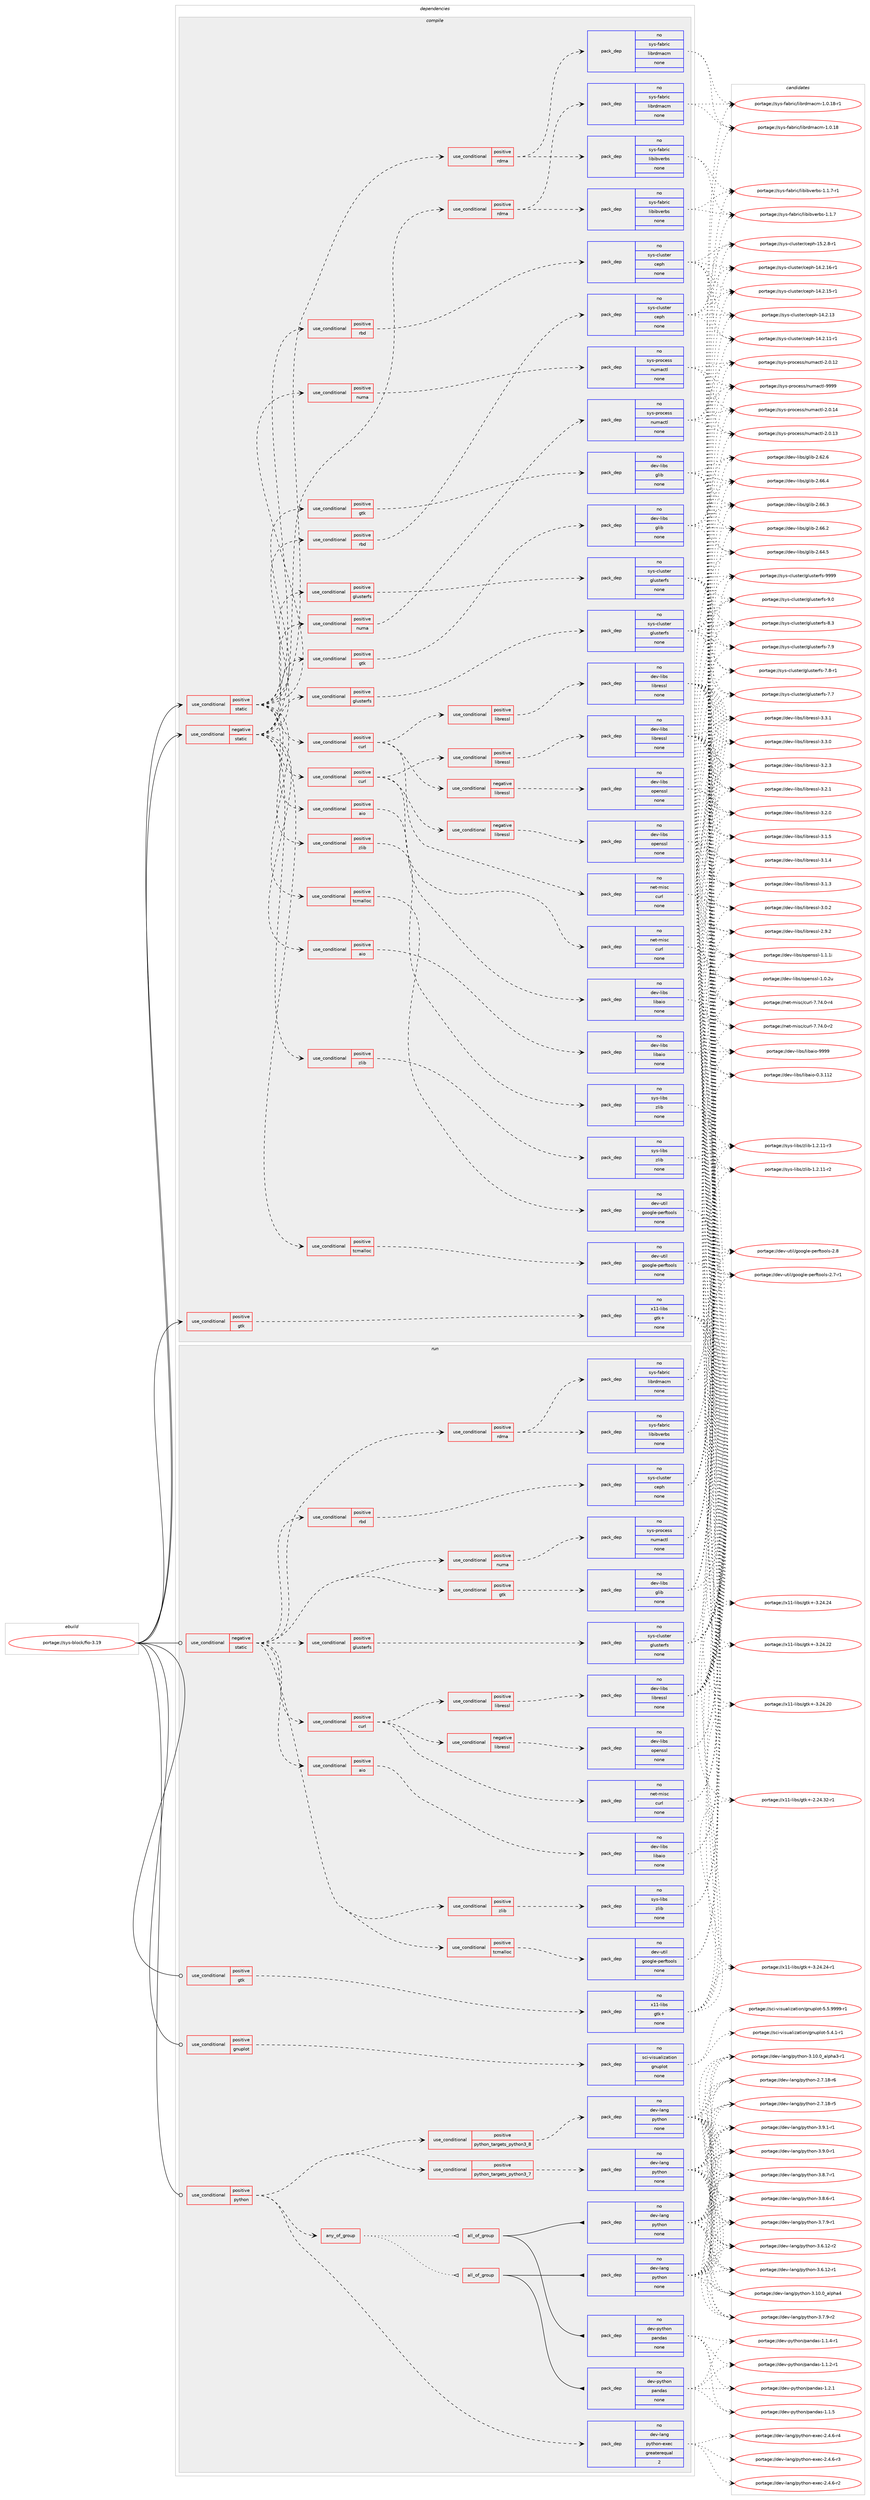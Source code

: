 digraph prolog {

# *************
# Graph options
# *************

newrank=true;
concentrate=true;
compound=true;
graph [rankdir=LR,fontname=Helvetica,fontsize=10,ranksep=1.5];#, ranksep=2.5, nodesep=0.2];
edge  [arrowhead=vee];
node  [fontname=Helvetica,fontsize=10];

# **********
# The ebuild
# **********

subgraph cluster_leftcol {
color=gray;
rank=same;
label=<<i>ebuild</i>>;
id [label="portage://sys-block/fio-3.19", color=red, width=4, href="../sys-block/fio-3.19.svg"];
}

# ****************
# The dependencies
# ****************

subgraph cluster_midcol {
color=gray;
label=<<i>dependencies</i>>;
subgraph cluster_compile {
fillcolor="#eeeeee";
style=filled;
label=<<i>compile</i>>;
subgraph cond3214 {
dependency11155 [label=<<TABLE BORDER="0" CELLBORDER="1" CELLSPACING="0" CELLPADDING="4"><TR><TD ROWSPAN="3" CELLPADDING="10">use_conditional</TD></TR><TR><TD>negative</TD></TR><TR><TD>static</TD></TR></TABLE>>, shape=none, color=red];
subgraph cond3215 {
dependency11156 [label=<<TABLE BORDER="0" CELLBORDER="1" CELLSPACING="0" CELLPADDING="4"><TR><TD ROWSPAN="3" CELLPADDING="10">use_conditional</TD></TR><TR><TD>positive</TD></TR><TR><TD>aio</TD></TR></TABLE>>, shape=none, color=red];
subgraph pack7831 {
dependency11157 [label=<<TABLE BORDER="0" CELLBORDER="1" CELLSPACING="0" CELLPADDING="4" WIDTH="220"><TR><TD ROWSPAN="6" CELLPADDING="30">pack_dep</TD></TR><TR><TD WIDTH="110">no</TD></TR><TR><TD>dev-libs</TD></TR><TR><TD>libaio</TD></TR><TR><TD>none</TD></TR><TR><TD></TD></TR></TABLE>>, shape=none, color=blue];
}
dependency11156:e -> dependency11157:w [weight=20,style="dashed",arrowhead="vee"];
}
dependency11155:e -> dependency11156:w [weight=20,style="dashed",arrowhead="vee"];
subgraph cond3216 {
dependency11158 [label=<<TABLE BORDER="0" CELLBORDER="1" CELLSPACING="0" CELLPADDING="4"><TR><TD ROWSPAN="3" CELLPADDING="10">use_conditional</TD></TR><TR><TD>positive</TD></TR><TR><TD>curl</TD></TR></TABLE>>, shape=none, color=red];
subgraph pack7832 {
dependency11159 [label=<<TABLE BORDER="0" CELLBORDER="1" CELLSPACING="0" CELLPADDING="4" WIDTH="220"><TR><TD ROWSPAN="6" CELLPADDING="30">pack_dep</TD></TR><TR><TD WIDTH="110">no</TD></TR><TR><TD>net-misc</TD></TR><TR><TD>curl</TD></TR><TR><TD>none</TD></TR><TR><TD></TD></TR></TABLE>>, shape=none, color=blue];
}
dependency11158:e -> dependency11159:w [weight=20,style="dashed",arrowhead="vee"];
subgraph cond3217 {
dependency11160 [label=<<TABLE BORDER="0" CELLBORDER="1" CELLSPACING="0" CELLPADDING="4"><TR><TD ROWSPAN="3" CELLPADDING="10">use_conditional</TD></TR><TR><TD>negative</TD></TR><TR><TD>libressl</TD></TR></TABLE>>, shape=none, color=red];
subgraph pack7833 {
dependency11161 [label=<<TABLE BORDER="0" CELLBORDER="1" CELLSPACING="0" CELLPADDING="4" WIDTH="220"><TR><TD ROWSPAN="6" CELLPADDING="30">pack_dep</TD></TR><TR><TD WIDTH="110">no</TD></TR><TR><TD>dev-libs</TD></TR><TR><TD>openssl</TD></TR><TR><TD>none</TD></TR><TR><TD></TD></TR></TABLE>>, shape=none, color=blue];
}
dependency11160:e -> dependency11161:w [weight=20,style="dashed",arrowhead="vee"];
}
dependency11158:e -> dependency11160:w [weight=20,style="dashed",arrowhead="vee"];
subgraph cond3218 {
dependency11162 [label=<<TABLE BORDER="0" CELLBORDER="1" CELLSPACING="0" CELLPADDING="4"><TR><TD ROWSPAN="3" CELLPADDING="10">use_conditional</TD></TR><TR><TD>positive</TD></TR><TR><TD>libressl</TD></TR></TABLE>>, shape=none, color=red];
subgraph pack7834 {
dependency11163 [label=<<TABLE BORDER="0" CELLBORDER="1" CELLSPACING="0" CELLPADDING="4" WIDTH="220"><TR><TD ROWSPAN="6" CELLPADDING="30">pack_dep</TD></TR><TR><TD WIDTH="110">no</TD></TR><TR><TD>dev-libs</TD></TR><TR><TD>libressl</TD></TR><TR><TD>none</TD></TR><TR><TD></TD></TR></TABLE>>, shape=none, color=blue];
}
dependency11162:e -> dependency11163:w [weight=20,style="dashed",arrowhead="vee"];
}
dependency11158:e -> dependency11162:w [weight=20,style="dashed",arrowhead="vee"];
}
dependency11155:e -> dependency11158:w [weight=20,style="dashed",arrowhead="vee"];
subgraph cond3219 {
dependency11164 [label=<<TABLE BORDER="0" CELLBORDER="1" CELLSPACING="0" CELLPADDING="4"><TR><TD ROWSPAN="3" CELLPADDING="10">use_conditional</TD></TR><TR><TD>positive</TD></TR><TR><TD>glusterfs</TD></TR></TABLE>>, shape=none, color=red];
subgraph pack7835 {
dependency11165 [label=<<TABLE BORDER="0" CELLBORDER="1" CELLSPACING="0" CELLPADDING="4" WIDTH="220"><TR><TD ROWSPAN="6" CELLPADDING="30">pack_dep</TD></TR><TR><TD WIDTH="110">no</TD></TR><TR><TD>sys-cluster</TD></TR><TR><TD>glusterfs</TD></TR><TR><TD>none</TD></TR><TR><TD></TD></TR></TABLE>>, shape=none, color=blue];
}
dependency11164:e -> dependency11165:w [weight=20,style="dashed",arrowhead="vee"];
}
dependency11155:e -> dependency11164:w [weight=20,style="dashed",arrowhead="vee"];
subgraph cond3220 {
dependency11166 [label=<<TABLE BORDER="0" CELLBORDER="1" CELLSPACING="0" CELLPADDING="4"><TR><TD ROWSPAN="3" CELLPADDING="10">use_conditional</TD></TR><TR><TD>positive</TD></TR><TR><TD>gtk</TD></TR></TABLE>>, shape=none, color=red];
subgraph pack7836 {
dependency11167 [label=<<TABLE BORDER="0" CELLBORDER="1" CELLSPACING="0" CELLPADDING="4" WIDTH="220"><TR><TD ROWSPAN="6" CELLPADDING="30">pack_dep</TD></TR><TR><TD WIDTH="110">no</TD></TR><TR><TD>dev-libs</TD></TR><TR><TD>glib</TD></TR><TR><TD>none</TD></TR><TR><TD></TD></TR></TABLE>>, shape=none, color=blue];
}
dependency11166:e -> dependency11167:w [weight=20,style="dashed",arrowhead="vee"];
}
dependency11155:e -> dependency11166:w [weight=20,style="dashed",arrowhead="vee"];
subgraph cond3221 {
dependency11168 [label=<<TABLE BORDER="0" CELLBORDER="1" CELLSPACING="0" CELLPADDING="4"><TR><TD ROWSPAN="3" CELLPADDING="10">use_conditional</TD></TR><TR><TD>positive</TD></TR><TR><TD>numa</TD></TR></TABLE>>, shape=none, color=red];
subgraph pack7837 {
dependency11169 [label=<<TABLE BORDER="0" CELLBORDER="1" CELLSPACING="0" CELLPADDING="4" WIDTH="220"><TR><TD ROWSPAN="6" CELLPADDING="30">pack_dep</TD></TR><TR><TD WIDTH="110">no</TD></TR><TR><TD>sys-process</TD></TR><TR><TD>numactl</TD></TR><TR><TD>none</TD></TR><TR><TD></TD></TR></TABLE>>, shape=none, color=blue];
}
dependency11168:e -> dependency11169:w [weight=20,style="dashed",arrowhead="vee"];
}
dependency11155:e -> dependency11168:w [weight=20,style="dashed",arrowhead="vee"];
subgraph cond3222 {
dependency11170 [label=<<TABLE BORDER="0" CELLBORDER="1" CELLSPACING="0" CELLPADDING="4"><TR><TD ROWSPAN="3" CELLPADDING="10">use_conditional</TD></TR><TR><TD>positive</TD></TR><TR><TD>rbd</TD></TR></TABLE>>, shape=none, color=red];
subgraph pack7838 {
dependency11171 [label=<<TABLE BORDER="0" CELLBORDER="1" CELLSPACING="0" CELLPADDING="4" WIDTH="220"><TR><TD ROWSPAN="6" CELLPADDING="30">pack_dep</TD></TR><TR><TD WIDTH="110">no</TD></TR><TR><TD>sys-cluster</TD></TR><TR><TD>ceph</TD></TR><TR><TD>none</TD></TR><TR><TD></TD></TR></TABLE>>, shape=none, color=blue];
}
dependency11170:e -> dependency11171:w [weight=20,style="dashed",arrowhead="vee"];
}
dependency11155:e -> dependency11170:w [weight=20,style="dashed",arrowhead="vee"];
subgraph cond3223 {
dependency11172 [label=<<TABLE BORDER="0" CELLBORDER="1" CELLSPACING="0" CELLPADDING="4"><TR><TD ROWSPAN="3" CELLPADDING="10">use_conditional</TD></TR><TR><TD>positive</TD></TR><TR><TD>rdma</TD></TR></TABLE>>, shape=none, color=red];
subgraph pack7839 {
dependency11173 [label=<<TABLE BORDER="0" CELLBORDER="1" CELLSPACING="0" CELLPADDING="4" WIDTH="220"><TR><TD ROWSPAN="6" CELLPADDING="30">pack_dep</TD></TR><TR><TD WIDTH="110">no</TD></TR><TR><TD>sys-fabric</TD></TR><TR><TD>libibverbs</TD></TR><TR><TD>none</TD></TR><TR><TD></TD></TR></TABLE>>, shape=none, color=blue];
}
dependency11172:e -> dependency11173:w [weight=20,style="dashed",arrowhead="vee"];
subgraph pack7840 {
dependency11174 [label=<<TABLE BORDER="0" CELLBORDER="1" CELLSPACING="0" CELLPADDING="4" WIDTH="220"><TR><TD ROWSPAN="6" CELLPADDING="30">pack_dep</TD></TR><TR><TD WIDTH="110">no</TD></TR><TR><TD>sys-fabric</TD></TR><TR><TD>librdmacm</TD></TR><TR><TD>none</TD></TR><TR><TD></TD></TR></TABLE>>, shape=none, color=blue];
}
dependency11172:e -> dependency11174:w [weight=20,style="dashed",arrowhead="vee"];
}
dependency11155:e -> dependency11172:w [weight=20,style="dashed",arrowhead="vee"];
subgraph cond3224 {
dependency11175 [label=<<TABLE BORDER="0" CELLBORDER="1" CELLSPACING="0" CELLPADDING="4"><TR><TD ROWSPAN="3" CELLPADDING="10">use_conditional</TD></TR><TR><TD>positive</TD></TR><TR><TD>tcmalloc</TD></TR></TABLE>>, shape=none, color=red];
subgraph pack7841 {
dependency11176 [label=<<TABLE BORDER="0" CELLBORDER="1" CELLSPACING="0" CELLPADDING="4" WIDTH="220"><TR><TD ROWSPAN="6" CELLPADDING="30">pack_dep</TD></TR><TR><TD WIDTH="110">no</TD></TR><TR><TD>dev-util</TD></TR><TR><TD>google-perftools</TD></TR><TR><TD>none</TD></TR><TR><TD></TD></TR></TABLE>>, shape=none, color=blue];
}
dependency11175:e -> dependency11176:w [weight=20,style="dashed",arrowhead="vee"];
}
dependency11155:e -> dependency11175:w [weight=20,style="dashed",arrowhead="vee"];
subgraph cond3225 {
dependency11177 [label=<<TABLE BORDER="0" CELLBORDER="1" CELLSPACING="0" CELLPADDING="4"><TR><TD ROWSPAN="3" CELLPADDING="10">use_conditional</TD></TR><TR><TD>positive</TD></TR><TR><TD>zlib</TD></TR></TABLE>>, shape=none, color=red];
subgraph pack7842 {
dependency11178 [label=<<TABLE BORDER="0" CELLBORDER="1" CELLSPACING="0" CELLPADDING="4" WIDTH="220"><TR><TD ROWSPAN="6" CELLPADDING="30">pack_dep</TD></TR><TR><TD WIDTH="110">no</TD></TR><TR><TD>sys-libs</TD></TR><TR><TD>zlib</TD></TR><TR><TD>none</TD></TR><TR><TD></TD></TR></TABLE>>, shape=none, color=blue];
}
dependency11177:e -> dependency11178:w [weight=20,style="dashed",arrowhead="vee"];
}
dependency11155:e -> dependency11177:w [weight=20,style="dashed",arrowhead="vee"];
}
id:e -> dependency11155:w [weight=20,style="solid",arrowhead="vee"];
subgraph cond3226 {
dependency11179 [label=<<TABLE BORDER="0" CELLBORDER="1" CELLSPACING="0" CELLPADDING="4"><TR><TD ROWSPAN="3" CELLPADDING="10">use_conditional</TD></TR><TR><TD>positive</TD></TR><TR><TD>gtk</TD></TR></TABLE>>, shape=none, color=red];
subgraph pack7843 {
dependency11180 [label=<<TABLE BORDER="0" CELLBORDER="1" CELLSPACING="0" CELLPADDING="4" WIDTH="220"><TR><TD ROWSPAN="6" CELLPADDING="30">pack_dep</TD></TR><TR><TD WIDTH="110">no</TD></TR><TR><TD>x11-libs</TD></TR><TR><TD>gtk+</TD></TR><TR><TD>none</TD></TR><TR><TD></TD></TR></TABLE>>, shape=none, color=blue];
}
dependency11179:e -> dependency11180:w [weight=20,style="dashed",arrowhead="vee"];
}
id:e -> dependency11179:w [weight=20,style="solid",arrowhead="vee"];
subgraph cond3227 {
dependency11181 [label=<<TABLE BORDER="0" CELLBORDER="1" CELLSPACING="0" CELLPADDING="4"><TR><TD ROWSPAN="3" CELLPADDING="10">use_conditional</TD></TR><TR><TD>positive</TD></TR><TR><TD>static</TD></TR></TABLE>>, shape=none, color=red];
subgraph cond3228 {
dependency11182 [label=<<TABLE BORDER="0" CELLBORDER="1" CELLSPACING="0" CELLPADDING="4"><TR><TD ROWSPAN="3" CELLPADDING="10">use_conditional</TD></TR><TR><TD>positive</TD></TR><TR><TD>aio</TD></TR></TABLE>>, shape=none, color=red];
subgraph pack7844 {
dependency11183 [label=<<TABLE BORDER="0" CELLBORDER="1" CELLSPACING="0" CELLPADDING="4" WIDTH="220"><TR><TD ROWSPAN="6" CELLPADDING="30">pack_dep</TD></TR><TR><TD WIDTH="110">no</TD></TR><TR><TD>dev-libs</TD></TR><TR><TD>libaio</TD></TR><TR><TD>none</TD></TR><TR><TD></TD></TR></TABLE>>, shape=none, color=blue];
}
dependency11182:e -> dependency11183:w [weight=20,style="dashed",arrowhead="vee"];
}
dependency11181:e -> dependency11182:w [weight=20,style="dashed",arrowhead="vee"];
subgraph cond3229 {
dependency11184 [label=<<TABLE BORDER="0" CELLBORDER="1" CELLSPACING="0" CELLPADDING="4"><TR><TD ROWSPAN="3" CELLPADDING="10">use_conditional</TD></TR><TR><TD>positive</TD></TR><TR><TD>curl</TD></TR></TABLE>>, shape=none, color=red];
subgraph pack7845 {
dependency11185 [label=<<TABLE BORDER="0" CELLBORDER="1" CELLSPACING="0" CELLPADDING="4" WIDTH="220"><TR><TD ROWSPAN="6" CELLPADDING="30">pack_dep</TD></TR><TR><TD WIDTH="110">no</TD></TR><TR><TD>net-misc</TD></TR><TR><TD>curl</TD></TR><TR><TD>none</TD></TR><TR><TD></TD></TR></TABLE>>, shape=none, color=blue];
}
dependency11184:e -> dependency11185:w [weight=20,style="dashed",arrowhead="vee"];
subgraph cond3230 {
dependency11186 [label=<<TABLE BORDER="0" CELLBORDER="1" CELLSPACING="0" CELLPADDING="4"><TR><TD ROWSPAN="3" CELLPADDING="10">use_conditional</TD></TR><TR><TD>negative</TD></TR><TR><TD>libressl</TD></TR></TABLE>>, shape=none, color=red];
subgraph pack7846 {
dependency11187 [label=<<TABLE BORDER="0" CELLBORDER="1" CELLSPACING="0" CELLPADDING="4" WIDTH="220"><TR><TD ROWSPAN="6" CELLPADDING="30">pack_dep</TD></TR><TR><TD WIDTH="110">no</TD></TR><TR><TD>dev-libs</TD></TR><TR><TD>openssl</TD></TR><TR><TD>none</TD></TR><TR><TD></TD></TR></TABLE>>, shape=none, color=blue];
}
dependency11186:e -> dependency11187:w [weight=20,style="dashed",arrowhead="vee"];
}
dependency11184:e -> dependency11186:w [weight=20,style="dashed",arrowhead="vee"];
subgraph cond3231 {
dependency11188 [label=<<TABLE BORDER="0" CELLBORDER="1" CELLSPACING="0" CELLPADDING="4"><TR><TD ROWSPAN="3" CELLPADDING="10">use_conditional</TD></TR><TR><TD>positive</TD></TR><TR><TD>libressl</TD></TR></TABLE>>, shape=none, color=red];
subgraph pack7847 {
dependency11189 [label=<<TABLE BORDER="0" CELLBORDER="1" CELLSPACING="0" CELLPADDING="4" WIDTH="220"><TR><TD ROWSPAN="6" CELLPADDING="30">pack_dep</TD></TR><TR><TD WIDTH="110">no</TD></TR><TR><TD>dev-libs</TD></TR><TR><TD>libressl</TD></TR><TR><TD>none</TD></TR><TR><TD></TD></TR></TABLE>>, shape=none, color=blue];
}
dependency11188:e -> dependency11189:w [weight=20,style="dashed",arrowhead="vee"];
}
dependency11184:e -> dependency11188:w [weight=20,style="dashed",arrowhead="vee"];
}
dependency11181:e -> dependency11184:w [weight=20,style="dashed",arrowhead="vee"];
subgraph cond3232 {
dependency11190 [label=<<TABLE BORDER="0" CELLBORDER="1" CELLSPACING="0" CELLPADDING="4"><TR><TD ROWSPAN="3" CELLPADDING="10">use_conditional</TD></TR><TR><TD>positive</TD></TR><TR><TD>glusterfs</TD></TR></TABLE>>, shape=none, color=red];
subgraph pack7848 {
dependency11191 [label=<<TABLE BORDER="0" CELLBORDER="1" CELLSPACING="0" CELLPADDING="4" WIDTH="220"><TR><TD ROWSPAN="6" CELLPADDING="30">pack_dep</TD></TR><TR><TD WIDTH="110">no</TD></TR><TR><TD>sys-cluster</TD></TR><TR><TD>glusterfs</TD></TR><TR><TD>none</TD></TR><TR><TD></TD></TR></TABLE>>, shape=none, color=blue];
}
dependency11190:e -> dependency11191:w [weight=20,style="dashed",arrowhead="vee"];
}
dependency11181:e -> dependency11190:w [weight=20,style="dashed",arrowhead="vee"];
subgraph cond3233 {
dependency11192 [label=<<TABLE BORDER="0" CELLBORDER="1" CELLSPACING="0" CELLPADDING="4"><TR><TD ROWSPAN="3" CELLPADDING="10">use_conditional</TD></TR><TR><TD>positive</TD></TR><TR><TD>gtk</TD></TR></TABLE>>, shape=none, color=red];
subgraph pack7849 {
dependency11193 [label=<<TABLE BORDER="0" CELLBORDER="1" CELLSPACING="0" CELLPADDING="4" WIDTH="220"><TR><TD ROWSPAN="6" CELLPADDING="30">pack_dep</TD></TR><TR><TD WIDTH="110">no</TD></TR><TR><TD>dev-libs</TD></TR><TR><TD>glib</TD></TR><TR><TD>none</TD></TR><TR><TD></TD></TR></TABLE>>, shape=none, color=blue];
}
dependency11192:e -> dependency11193:w [weight=20,style="dashed",arrowhead="vee"];
}
dependency11181:e -> dependency11192:w [weight=20,style="dashed",arrowhead="vee"];
subgraph cond3234 {
dependency11194 [label=<<TABLE BORDER="0" CELLBORDER="1" CELLSPACING="0" CELLPADDING="4"><TR><TD ROWSPAN="3" CELLPADDING="10">use_conditional</TD></TR><TR><TD>positive</TD></TR><TR><TD>numa</TD></TR></TABLE>>, shape=none, color=red];
subgraph pack7850 {
dependency11195 [label=<<TABLE BORDER="0" CELLBORDER="1" CELLSPACING="0" CELLPADDING="4" WIDTH="220"><TR><TD ROWSPAN="6" CELLPADDING="30">pack_dep</TD></TR><TR><TD WIDTH="110">no</TD></TR><TR><TD>sys-process</TD></TR><TR><TD>numactl</TD></TR><TR><TD>none</TD></TR><TR><TD></TD></TR></TABLE>>, shape=none, color=blue];
}
dependency11194:e -> dependency11195:w [weight=20,style="dashed",arrowhead="vee"];
}
dependency11181:e -> dependency11194:w [weight=20,style="dashed",arrowhead="vee"];
subgraph cond3235 {
dependency11196 [label=<<TABLE BORDER="0" CELLBORDER="1" CELLSPACING="0" CELLPADDING="4"><TR><TD ROWSPAN="3" CELLPADDING="10">use_conditional</TD></TR><TR><TD>positive</TD></TR><TR><TD>rbd</TD></TR></TABLE>>, shape=none, color=red];
subgraph pack7851 {
dependency11197 [label=<<TABLE BORDER="0" CELLBORDER="1" CELLSPACING="0" CELLPADDING="4" WIDTH="220"><TR><TD ROWSPAN="6" CELLPADDING="30">pack_dep</TD></TR><TR><TD WIDTH="110">no</TD></TR><TR><TD>sys-cluster</TD></TR><TR><TD>ceph</TD></TR><TR><TD>none</TD></TR><TR><TD></TD></TR></TABLE>>, shape=none, color=blue];
}
dependency11196:e -> dependency11197:w [weight=20,style="dashed",arrowhead="vee"];
}
dependency11181:e -> dependency11196:w [weight=20,style="dashed",arrowhead="vee"];
subgraph cond3236 {
dependency11198 [label=<<TABLE BORDER="0" CELLBORDER="1" CELLSPACING="0" CELLPADDING="4"><TR><TD ROWSPAN="3" CELLPADDING="10">use_conditional</TD></TR><TR><TD>positive</TD></TR><TR><TD>rdma</TD></TR></TABLE>>, shape=none, color=red];
subgraph pack7852 {
dependency11199 [label=<<TABLE BORDER="0" CELLBORDER="1" CELLSPACING="0" CELLPADDING="4" WIDTH="220"><TR><TD ROWSPAN="6" CELLPADDING="30">pack_dep</TD></TR><TR><TD WIDTH="110">no</TD></TR><TR><TD>sys-fabric</TD></TR><TR><TD>libibverbs</TD></TR><TR><TD>none</TD></TR><TR><TD></TD></TR></TABLE>>, shape=none, color=blue];
}
dependency11198:e -> dependency11199:w [weight=20,style="dashed",arrowhead="vee"];
subgraph pack7853 {
dependency11200 [label=<<TABLE BORDER="0" CELLBORDER="1" CELLSPACING="0" CELLPADDING="4" WIDTH="220"><TR><TD ROWSPAN="6" CELLPADDING="30">pack_dep</TD></TR><TR><TD WIDTH="110">no</TD></TR><TR><TD>sys-fabric</TD></TR><TR><TD>librdmacm</TD></TR><TR><TD>none</TD></TR><TR><TD></TD></TR></TABLE>>, shape=none, color=blue];
}
dependency11198:e -> dependency11200:w [weight=20,style="dashed",arrowhead="vee"];
}
dependency11181:e -> dependency11198:w [weight=20,style="dashed",arrowhead="vee"];
subgraph cond3237 {
dependency11201 [label=<<TABLE BORDER="0" CELLBORDER="1" CELLSPACING="0" CELLPADDING="4"><TR><TD ROWSPAN="3" CELLPADDING="10">use_conditional</TD></TR><TR><TD>positive</TD></TR><TR><TD>tcmalloc</TD></TR></TABLE>>, shape=none, color=red];
subgraph pack7854 {
dependency11202 [label=<<TABLE BORDER="0" CELLBORDER="1" CELLSPACING="0" CELLPADDING="4" WIDTH="220"><TR><TD ROWSPAN="6" CELLPADDING="30">pack_dep</TD></TR><TR><TD WIDTH="110">no</TD></TR><TR><TD>dev-util</TD></TR><TR><TD>google-perftools</TD></TR><TR><TD>none</TD></TR><TR><TD></TD></TR></TABLE>>, shape=none, color=blue];
}
dependency11201:e -> dependency11202:w [weight=20,style="dashed",arrowhead="vee"];
}
dependency11181:e -> dependency11201:w [weight=20,style="dashed",arrowhead="vee"];
subgraph cond3238 {
dependency11203 [label=<<TABLE BORDER="0" CELLBORDER="1" CELLSPACING="0" CELLPADDING="4"><TR><TD ROWSPAN="3" CELLPADDING="10">use_conditional</TD></TR><TR><TD>positive</TD></TR><TR><TD>zlib</TD></TR></TABLE>>, shape=none, color=red];
subgraph pack7855 {
dependency11204 [label=<<TABLE BORDER="0" CELLBORDER="1" CELLSPACING="0" CELLPADDING="4" WIDTH="220"><TR><TD ROWSPAN="6" CELLPADDING="30">pack_dep</TD></TR><TR><TD WIDTH="110">no</TD></TR><TR><TD>sys-libs</TD></TR><TR><TD>zlib</TD></TR><TR><TD>none</TD></TR><TR><TD></TD></TR></TABLE>>, shape=none, color=blue];
}
dependency11203:e -> dependency11204:w [weight=20,style="dashed",arrowhead="vee"];
}
dependency11181:e -> dependency11203:w [weight=20,style="dashed",arrowhead="vee"];
}
id:e -> dependency11181:w [weight=20,style="solid",arrowhead="vee"];
}
subgraph cluster_compileandrun {
fillcolor="#eeeeee";
style=filled;
label=<<i>compile and run</i>>;
}
subgraph cluster_run {
fillcolor="#eeeeee";
style=filled;
label=<<i>run</i>>;
subgraph cond3239 {
dependency11205 [label=<<TABLE BORDER="0" CELLBORDER="1" CELLSPACING="0" CELLPADDING="4"><TR><TD ROWSPAN="3" CELLPADDING="10">use_conditional</TD></TR><TR><TD>negative</TD></TR><TR><TD>static</TD></TR></TABLE>>, shape=none, color=red];
subgraph cond3240 {
dependency11206 [label=<<TABLE BORDER="0" CELLBORDER="1" CELLSPACING="0" CELLPADDING="4"><TR><TD ROWSPAN="3" CELLPADDING="10">use_conditional</TD></TR><TR><TD>positive</TD></TR><TR><TD>aio</TD></TR></TABLE>>, shape=none, color=red];
subgraph pack7856 {
dependency11207 [label=<<TABLE BORDER="0" CELLBORDER="1" CELLSPACING="0" CELLPADDING="4" WIDTH="220"><TR><TD ROWSPAN="6" CELLPADDING="30">pack_dep</TD></TR><TR><TD WIDTH="110">no</TD></TR><TR><TD>dev-libs</TD></TR><TR><TD>libaio</TD></TR><TR><TD>none</TD></TR><TR><TD></TD></TR></TABLE>>, shape=none, color=blue];
}
dependency11206:e -> dependency11207:w [weight=20,style="dashed",arrowhead="vee"];
}
dependency11205:e -> dependency11206:w [weight=20,style="dashed",arrowhead="vee"];
subgraph cond3241 {
dependency11208 [label=<<TABLE BORDER="0" CELLBORDER="1" CELLSPACING="0" CELLPADDING="4"><TR><TD ROWSPAN="3" CELLPADDING="10">use_conditional</TD></TR><TR><TD>positive</TD></TR><TR><TD>curl</TD></TR></TABLE>>, shape=none, color=red];
subgraph pack7857 {
dependency11209 [label=<<TABLE BORDER="0" CELLBORDER="1" CELLSPACING="0" CELLPADDING="4" WIDTH="220"><TR><TD ROWSPAN="6" CELLPADDING="30">pack_dep</TD></TR><TR><TD WIDTH="110">no</TD></TR><TR><TD>net-misc</TD></TR><TR><TD>curl</TD></TR><TR><TD>none</TD></TR><TR><TD></TD></TR></TABLE>>, shape=none, color=blue];
}
dependency11208:e -> dependency11209:w [weight=20,style="dashed",arrowhead="vee"];
subgraph cond3242 {
dependency11210 [label=<<TABLE BORDER="0" CELLBORDER="1" CELLSPACING="0" CELLPADDING="4"><TR><TD ROWSPAN="3" CELLPADDING="10">use_conditional</TD></TR><TR><TD>negative</TD></TR><TR><TD>libressl</TD></TR></TABLE>>, shape=none, color=red];
subgraph pack7858 {
dependency11211 [label=<<TABLE BORDER="0" CELLBORDER="1" CELLSPACING="0" CELLPADDING="4" WIDTH="220"><TR><TD ROWSPAN="6" CELLPADDING="30">pack_dep</TD></TR><TR><TD WIDTH="110">no</TD></TR><TR><TD>dev-libs</TD></TR><TR><TD>openssl</TD></TR><TR><TD>none</TD></TR><TR><TD></TD></TR></TABLE>>, shape=none, color=blue];
}
dependency11210:e -> dependency11211:w [weight=20,style="dashed",arrowhead="vee"];
}
dependency11208:e -> dependency11210:w [weight=20,style="dashed",arrowhead="vee"];
subgraph cond3243 {
dependency11212 [label=<<TABLE BORDER="0" CELLBORDER="1" CELLSPACING="0" CELLPADDING="4"><TR><TD ROWSPAN="3" CELLPADDING="10">use_conditional</TD></TR><TR><TD>positive</TD></TR><TR><TD>libressl</TD></TR></TABLE>>, shape=none, color=red];
subgraph pack7859 {
dependency11213 [label=<<TABLE BORDER="0" CELLBORDER="1" CELLSPACING="0" CELLPADDING="4" WIDTH="220"><TR><TD ROWSPAN="6" CELLPADDING="30">pack_dep</TD></TR><TR><TD WIDTH="110">no</TD></TR><TR><TD>dev-libs</TD></TR><TR><TD>libressl</TD></TR><TR><TD>none</TD></TR><TR><TD></TD></TR></TABLE>>, shape=none, color=blue];
}
dependency11212:e -> dependency11213:w [weight=20,style="dashed",arrowhead="vee"];
}
dependency11208:e -> dependency11212:w [weight=20,style="dashed",arrowhead="vee"];
}
dependency11205:e -> dependency11208:w [weight=20,style="dashed",arrowhead="vee"];
subgraph cond3244 {
dependency11214 [label=<<TABLE BORDER="0" CELLBORDER="1" CELLSPACING="0" CELLPADDING="4"><TR><TD ROWSPAN="3" CELLPADDING="10">use_conditional</TD></TR><TR><TD>positive</TD></TR><TR><TD>glusterfs</TD></TR></TABLE>>, shape=none, color=red];
subgraph pack7860 {
dependency11215 [label=<<TABLE BORDER="0" CELLBORDER="1" CELLSPACING="0" CELLPADDING="4" WIDTH="220"><TR><TD ROWSPAN="6" CELLPADDING="30">pack_dep</TD></TR><TR><TD WIDTH="110">no</TD></TR><TR><TD>sys-cluster</TD></TR><TR><TD>glusterfs</TD></TR><TR><TD>none</TD></TR><TR><TD></TD></TR></TABLE>>, shape=none, color=blue];
}
dependency11214:e -> dependency11215:w [weight=20,style="dashed",arrowhead="vee"];
}
dependency11205:e -> dependency11214:w [weight=20,style="dashed",arrowhead="vee"];
subgraph cond3245 {
dependency11216 [label=<<TABLE BORDER="0" CELLBORDER="1" CELLSPACING="0" CELLPADDING="4"><TR><TD ROWSPAN="3" CELLPADDING="10">use_conditional</TD></TR><TR><TD>positive</TD></TR><TR><TD>gtk</TD></TR></TABLE>>, shape=none, color=red];
subgraph pack7861 {
dependency11217 [label=<<TABLE BORDER="0" CELLBORDER="1" CELLSPACING="0" CELLPADDING="4" WIDTH="220"><TR><TD ROWSPAN="6" CELLPADDING="30">pack_dep</TD></TR><TR><TD WIDTH="110">no</TD></TR><TR><TD>dev-libs</TD></TR><TR><TD>glib</TD></TR><TR><TD>none</TD></TR><TR><TD></TD></TR></TABLE>>, shape=none, color=blue];
}
dependency11216:e -> dependency11217:w [weight=20,style="dashed",arrowhead="vee"];
}
dependency11205:e -> dependency11216:w [weight=20,style="dashed",arrowhead="vee"];
subgraph cond3246 {
dependency11218 [label=<<TABLE BORDER="0" CELLBORDER="1" CELLSPACING="0" CELLPADDING="4"><TR><TD ROWSPAN="3" CELLPADDING="10">use_conditional</TD></TR><TR><TD>positive</TD></TR><TR><TD>numa</TD></TR></TABLE>>, shape=none, color=red];
subgraph pack7862 {
dependency11219 [label=<<TABLE BORDER="0" CELLBORDER="1" CELLSPACING="0" CELLPADDING="4" WIDTH="220"><TR><TD ROWSPAN="6" CELLPADDING="30">pack_dep</TD></TR><TR><TD WIDTH="110">no</TD></TR><TR><TD>sys-process</TD></TR><TR><TD>numactl</TD></TR><TR><TD>none</TD></TR><TR><TD></TD></TR></TABLE>>, shape=none, color=blue];
}
dependency11218:e -> dependency11219:w [weight=20,style="dashed",arrowhead="vee"];
}
dependency11205:e -> dependency11218:w [weight=20,style="dashed",arrowhead="vee"];
subgraph cond3247 {
dependency11220 [label=<<TABLE BORDER="0" CELLBORDER="1" CELLSPACING="0" CELLPADDING="4"><TR><TD ROWSPAN="3" CELLPADDING="10">use_conditional</TD></TR><TR><TD>positive</TD></TR><TR><TD>rbd</TD></TR></TABLE>>, shape=none, color=red];
subgraph pack7863 {
dependency11221 [label=<<TABLE BORDER="0" CELLBORDER="1" CELLSPACING="0" CELLPADDING="4" WIDTH="220"><TR><TD ROWSPAN="6" CELLPADDING="30">pack_dep</TD></TR><TR><TD WIDTH="110">no</TD></TR><TR><TD>sys-cluster</TD></TR><TR><TD>ceph</TD></TR><TR><TD>none</TD></TR><TR><TD></TD></TR></TABLE>>, shape=none, color=blue];
}
dependency11220:e -> dependency11221:w [weight=20,style="dashed",arrowhead="vee"];
}
dependency11205:e -> dependency11220:w [weight=20,style="dashed",arrowhead="vee"];
subgraph cond3248 {
dependency11222 [label=<<TABLE BORDER="0" CELLBORDER="1" CELLSPACING="0" CELLPADDING="4"><TR><TD ROWSPAN="3" CELLPADDING="10">use_conditional</TD></TR><TR><TD>positive</TD></TR><TR><TD>rdma</TD></TR></TABLE>>, shape=none, color=red];
subgraph pack7864 {
dependency11223 [label=<<TABLE BORDER="0" CELLBORDER="1" CELLSPACING="0" CELLPADDING="4" WIDTH="220"><TR><TD ROWSPAN="6" CELLPADDING="30">pack_dep</TD></TR><TR><TD WIDTH="110">no</TD></TR><TR><TD>sys-fabric</TD></TR><TR><TD>libibverbs</TD></TR><TR><TD>none</TD></TR><TR><TD></TD></TR></TABLE>>, shape=none, color=blue];
}
dependency11222:e -> dependency11223:w [weight=20,style="dashed",arrowhead="vee"];
subgraph pack7865 {
dependency11224 [label=<<TABLE BORDER="0" CELLBORDER="1" CELLSPACING="0" CELLPADDING="4" WIDTH="220"><TR><TD ROWSPAN="6" CELLPADDING="30">pack_dep</TD></TR><TR><TD WIDTH="110">no</TD></TR><TR><TD>sys-fabric</TD></TR><TR><TD>librdmacm</TD></TR><TR><TD>none</TD></TR><TR><TD></TD></TR></TABLE>>, shape=none, color=blue];
}
dependency11222:e -> dependency11224:w [weight=20,style="dashed",arrowhead="vee"];
}
dependency11205:e -> dependency11222:w [weight=20,style="dashed",arrowhead="vee"];
subgraph cond3249 {
dependency11225 [label=<<TABLE BORDER="0" CELLBORDER="1" CELLSPACING="0" CELLPADDING="4"><TR><TD ROWSPAN="3" CELLPADDING="10">use_conditional</TD></TR><TR><TD>positive</TD></TR><TR><TD>tcmalloc</TD></TR></TABLE>>, shape=none, color=red];
subgraph pack7866 {
dependency11226 [label=<<TABLE BORDER="0" CELLBORDER="1" CELLSPACING="0" CELLPADDING="4" WIDTH="220"><TR><TD ROWSPAN="6" CELLPADDING="30">pack_dep</TD></TR><TR><TD WIDTH="110">no</TD></TR><TR><TD>dev-util</TD></TR><TR><TD>google-perftools</TD></TR><TR><TD>none</TD></TR><TR><TD></TD></TR></TABLE>>, shape=none, color=blue];
}
dependency11225:e -> dependency11226:w [weight=20,style="dashed",arrowhead="vee"];
}
dependency11205:e -> dependency11225:w [weight=20,style="dashed",arrowhead="vee"];
subgraph cond3250 {
dependency11227 [label=<<TABLE BORDER="0" CELLBORDER="1" CELLSPACING="0" CELLPADDING="4"><TR><TD ROWSPAN="3" CELLPADDING="10">use_conditional</TD></TR><TR><TD>positive</TD></TR><TR><TD>zlib</TD></TR></TABLE>>, shape=none, color=red];
subgraph pack7867 {
dependency11228 [label=<<TABLE BORDER="0" CELLBORDER="1" CELLSPACING="0" CELLPADDING="4" WIDTH="220"><TR><TD ROWSPAN="6" CELLPADDING="30">pack_dep</TD></TR><TR><TD WIDTH="110">no</TD></TR><TR><TD>sys-libs</TD></TR><TR><TD>zlib</TD></TR><TR><TD>none</TD></TR><TR><TD></TD></TR></TABLE>>, shape=none, color=blue];
}
dependency11227:e -> dependency11228:w [weight=20,style="dashed",arrowhead="vee"];
}
dependency11205:e -> dependency11227:w [weight=20,style="dashed",arrowhead="vee"];
}
id:e -> dependency11205:w [weight=20,style="solid",arrowhead="odot"];
subgraph cond3251 {
dependency11229 [label=<<TABLE BORDER="0" CELLBORDER="1" CELLSPACING="0" CELLPADDING="4"><TR><TD ROWSPAN="3" CELLPADDING="10">use_conditional</TD></TR><TR><TD>positive</TD></TR><TR><TD>gnuplot</TD></TR></TABLE>>, shape=none, color=red];
subgraph pack7868 {
dependency11230 [label=<<TABLE BORDER="0" CELLBORDER="1" CELLSPACING="0" CELLPADDING="4" WIDTH="220"><TR><TD ROWSPAN="6" CELLPADDING="30">pack_dep</TD></TR><TR><TD WIDTH="110">no</TD></TR><TR><TD>sci-visualization</TD></TR><TR><TD>gnuplot</TD></TR><TR><TD>none</TD></TR><TR><TD></TD></TR></TABLE>>, shape=none, color=blue];
}
dependency11229:e -> dependency11230:w [weight=20,style="dashed",arrowhead="vee"];
}
id:e -> dependency11229:w [weight=20,style="solid",arrowhead="odot"];
subgraph cond3252 {
dependency11231 [label=<<TABLE BORDER="0" CELLBORDER="1" CELLSPACING="0" CELLPADDING="4"><TR><TD ROWSPAN="3" CELLPADDING="10">use_conditional</TD></TR><TR><TD>positive</TD></TR><TR><TD>gtk</TD></TR></TABLE>>, shape=none, color=red];
subgraph pack7869 {
dependency11232 [label=<<TABLE BORDER="0" CELLBORDER="1" CELLSPACING="0" CELLPADDING="4" WIDTH="220"><TR><TD ROWSPAN="6" CELLPADDING="30">pack_dep</TD></TR><TR><TD WIDTH="110">no</TD></TR><TR><TD>x11-libs</TD></TR><TR><TD>gtk+</TD></TR><TR><TD>none</TD></TR><TR><TD></TD></TR></TABLE>>, shape=none, color=blue];
}
dependency11231:e -> dependency11232:w [weight=20,style="dashed",arrowhead="vee"];
}
id:e -> dependency11231:w [weight=20,style="solid",arrowhead="odot"];
subgraph cond3253 {
dependency11233 [label=<<TABLE BORDER="0" CELLBORDER="1" CELLSPACING="0" CELLPADDING="4"><TR><TD ROWSPAN="3" CELLPADDING="10">use_conditional</TD></TR><TR><TD>positive</TD></TR><TR><TD>python</TD></TR></TABLE>>, shape=none, color=red];
subgraph cond3254 {
dependency11234 [label=<<TABLE BORDER="0" CELLBORDER="1" CELLSPACING="0" CELLPADDING="4"><TR><TD ROWSPAN="3" CELLPADDING="10">use_conditional</TD></TR><TR><TD>positive</TD></TR><TR><TD>python_targets_python3_7</TD></TR></TABLE>>, shape=none, color=red];
subgraph pack7870 {
dependency11235 [label=<<TABLE BORDER="0" CELLBORDER="1" CELLSPACING="0" CELLPADDING="4" WIDTH="220"><TR><TD ROWSPAN="6" CELLPADDING="30">pack_dep</TD></TR><TR><TD WIDTH="110">no</TD></TR><TR><TD>dev-lang</TD></TR><TR><TD>python</TD></TR><TR><TD>none</TD></TR><TR><TD></TD></TR></TABLE>>, shape=none, color=blue];
}
dependency11234:e -> dependency11235:w [weight=20,style="dashed",arrowhead="vee"];
}
dependency11233:e -> dependency11234:w [weight=20,style="dashed",arrowhead="vee"];
subgraph cond3255 {
dependency11236 [label=<<TABLE BORDER="0" CELLBORDER="1" CELLSPACING="0" CELLPADDING="4"><TR><TD ROWSPAN="3" CELLPADDING="10">use_conditional</TD></TR><TR><TD>positive</TD></TR><TR><TD>python_targets_python3_8</TD></TR></TABLE>>, shape=none, color=red];
subgraph pack7871 {
dependency11237 [label=<<TABLE BORDER="0" CELLBORDER="1" CELLSPACING="0" CELLPADDING="4" WIDTH="220"><TR><TD ROWSPAN="6" CELLPADDING="30">pack_dep</TD></TR><TR><TD WIDTH="110">no</TD></TR><TR><TD>dev-lang</TD></TR><TR><TD>python</TD></TR><TR><TD>none</TD></TR><TR><TD></TD></TR></TABLE>>, shape=none, color=blue];
}
dependency11236:e -> dependency11237:w [weight=20,style="dashed",arrowhead="vee"];
}
dependency11233:e -> dependency11236:w [weight=20,style="dashed",arrowhead="vee"];
subgraph pack7872 {
dependency11238 [label=<<TABLE BORDER="0" CELLBORDER="1" CELLSPACING="0" CELLPADDING="4" WIDTH="220"><TR><TD ROWSPAN="6" CELLPADDING="30">pack_dep</TD></TR><TR><TD WIDTH="110">no</TD></TR><TR><TD>dev-lang</TD></TR><TR><TD>python-exec</TD></TR><TR><TD>greaterequal</TD></TR><TR><TD>2</TD></TR></TABLE>>, shape=none, color=blue];
}
dependency11233:e -> dependency11238:w [weight=20,style="dashed",arrowhead="vee"];
subgraph any95 {
dependency11239 [label=<<TABLE BORDER="0" CELLBORDER="1" CELLSPACING="0" CELLPADDING="4"><TR><TD CELLPADDING="10">any_of_group</TD></TR></TABLE>>, shape=none, color=red];subgraph all18 {
dependency11240 [label=<<TABLE BORDER="0" CELLBORDER="1" CELLSPACING="0" CELLPADDING="4"><TR><TD CELLPADDING="10">all_of_group</TD></TR></TABLE>>, shape=none, color=red];subgraph pack7873 {
dependency11241 [label=<<TABLE BORDER="0" CELLBORDER="1" CELLSPACING="0" CELLPADDING="4" WIDTH="220"><TR><TD ROWSPAN="6" CELLPADDING="30">pack_dep</TD></TR><TR><TD WIDTH="110">no</TD></TR><TR><TD>dev-lang</TD></TR><TR><TD>python</TD></TR><TR><TD>none</TD></TR><TR><TD></TD></TR></TABLE>>, shape=none, color=blue];
}
dependency11240:e -> dependency11241:w [weight=20,style="solid",arrowhead="inv"];
subgraph pack7874 {
dependency11242 [label=<<TABLE BORDER="0" CELLBORDER="1" CELLSPACING="0" CELLPADDING="4" WIDTH="220"><TR><TD ROWSPAN="6" CELLPADDING="30">pack_dep</TD></TR><TR><TD WIDTH="110">no</TD></TR><TR><TD>dev-python</TD></TR><TR><TD>pandas</TD></TR><TR><TD>none</TD></TR><TR><TD></TD></TR></TABLE>>, shape=none, color=blue];
}
dependency11240:e -> dependency11242:w [weight=20,style="solid",arrowhead="inv"];
}
dependency11239:e -> dependency11240:w [weight=20,style="dotted",arrowhead="oinv"];
subgraph all19 {
dependency11243 [label=<<TABLE BORDER="0" CELLBORDER="1" CELLSPACING="0" CELLPADDING="4"><TR><TD CELLPADDING="10">all_of_group</TD></TR></TABLE>>, shape=none, color=red];subgraph pack7875 {
dependency11244 [label=<<TABLE BORDER="0" CELLBORDER="1" CELLSPACING="0" CELLPADDING="4" WIDTH="220"><TR><TD ROWSPAN="6" CELLPADDING="30">pack_dep</TD></TR><TR><TD WIDTH="110">no</TD></TR><TR><TD>dev-lang</TD></TR><TR><TD>python</TD></TR><TR><TD>none</TD></TR><TR><TD></TD></TR></TABLE>>, shape=none, color=blue];
}
dependency11243:e -> dependency11244:w [weight=20,style="solid",arrowhead="inv"];
subgraph pack7876 {
dependency11245 [label=<<TABLE BORDER="0" CELLBORDER="1" CELLSPACING="0" CELLPADDING="4" WIDTH="220"><TR><TD ROWSPAN="6" CELLPADDING="30">pack_dep</TD></TR><TR><TD WIDTH="110">no</TD></TR><TR><TD>dev-python</TD></TR><TR><TD>pandas</TD></TR><TR><TD>none</TD></TR><TR><TD></TD></TR></TABLE>>, shape=none, color=blue];
}
dependency11243:e -> dependency11245:w [weight=20,style="solid",arrowhead="inv"];
}
dependency11239:e -> dependency11243:w [weight=20,style="dotted",arrowhead="oinv"];
}
dependency11233:e -> dependency11239:w [weight=20,style="dashed",arrowhead="vee"];
}
id:e -> dependency11233:w [weight=20,style="solid",arrowhead="odot"];
}
}

# **************
# The candidates
# **************

subgraph cluster_choices {
rank=same;
color=gray;
label=<<i>candidates</i>>;

subgraph choice7831 {
color=black;
nodesep=1;
choice10010111845108105981154710810598971051114557575757 [label="portage://dev-libs/libaio-9999", color=red, width=4,href="../dev-libs/libaio-9999.svg"];
choice10010111845108105981154710810598971051114548465146494950 [label="portage://dev-libs/libaio-0.3.112", color=red, width=4,href="../dev-libs/libaio-0.3.112.svg"];
dependency11157:e -> choice10010111845108105981154710810598971051114557575757:w [style=dotted,weight="100"];
dependency11157:e -> choice10010111845108105981154710810598971051114548465146494950:w [style=dotted,weight="100"];
}
subgraph choice7832 {
color=black;
nodesep=1;
choice11010111645109105115994799117114108455546555246484511452 [label="portage://net-misc/curl-7.74.0-r4", color=red, width=4,href="../net-misc/curl-7.74.0-r4.svg"];
choice11010111645109105115994799117114108455546555246484511450 [label="portage://net-misc/curl-7.74.0-r2", color=red, width=4,href="../net-misc/curl-7.74.0-r2.svg"];
dependency11159:e -> choice11010111645109105115994799117114108455546555246484511452:w [style=dotted,weight="100"];
dependency11159:e -> choice11010111645109105115994799117114108455546555246484511450:w [style=dotted,weight="100"];
}
subgraph choice7833 {
color=black;
nodesep=1;
choice100101118451081059811547111112101110115115108454946494649105 [label="portage://dev-libs/openssl-1.1.1i", color=red, width=4,href="../dev-libs/openssl-1.1.1i.svg"];
choice100101118451081059811547111112101110115115108454946484650117 [label="portage://dev-libs/openssl-1.0.2u", color=red, width=4,href="../dev-libs/openssl-1.0.2u.svg"];
dependency11161:e -> choice100101118451081059811547111112101110115115108454946494649105:w [style=dotted,weight="100"];
dependency11161:e -> choice100101118451081059811547111112101110115115108454946484650117:w [style=dotted,weight="100"];
}
subgraph choice7834 {
color=black;
nodesep=1;
choice10010111845108105981154710810598114101115115108455146514649 [label="portage://dev-libs/libressl-3.3.1", color=red, width=4,href="../dev-libs/libressl-3.3.1.svg"];
choice10010111845108105981154710810598114101115115108455146514648 [label="portage://dev-libs/libressl-3.3.0", color=red, width=4,href="../dev-libs/libressl-3.3.0.svg"];
choice10010111845108105981154710810598114101115115108455146504651 [label="portage://dev-libs/libressl-3.2.3", color=red, width=4,href="../dev-libs/libressl-3.2.3.svg"];
choice10010111845108105981154710810598114101115115108455146504649 [label="portage://dev-libs/libressl-3.2.1", color=red, width=4,href="../dev-libs/libressl-3.2.1.svg"];
choice10010111845108105981154710810598114101115115108455146504648 [label="portage://dev-libs/libressl-3.2.0", color=red, width=4,href="../dev-libs/libressl-3.2.0.svg"];
choice10010111845108105981154710810598114101115115108455146494653 [label="portage://dev-libs/libressl-3.1.5", color=red, width=4,href="../dev-libs/libressl-3.1.5.svg"];
choice10010111845108105981154710810598114101115115108455146494652 [label="portage://dev-libs/libressl-3.1.4", color=red, width=4,href="../dev-libs/libressl-3.1.4.svg"];
choice10010111845108105981154710810598114101115115108455146494651 [label="portage://dev-libs/libressl-3.1.3", color=red, width=4,href="../dev-libs/libressl-3.1.3.svg"];
choice10010111845108105981154710810598114101115115108455146484650 [label="portage://dev-libs/libressl-3.0.2", color=red, width=4,href="../dev-libs/libressl-3.0.2.svg"];
choice10010111845108105981154710810598114101115115108455046574650 [label="portage://dev-libs/libressl-2.9.2", color=red, width=4,href="../dev-libs/libressl-2.9.2.svg"];
dependency11163:e -> choice10010111845108105981154710810598114101115115108455146514649:w [style=dotted,weight="100"];
dependency11163:e -> choice10010111845108105981154710810598114101115115108455146514648:w [style=dotted,weight="100"];
dependency11163:e -> choice10010111845108105981154710810598114101115115108455146504651:w [style=dotted,weight="100"];
dependency11163:e -> choice10010111845108105981154710810598114101115115108455146504649:w [style=dotted,weight="100"];
dependency11163:e -> choice10010111845108105981154710810598114101115115108455146504648:w [style=dotted,weight="100"];
dependency11163:e -> choice10010111845108105981154710810598114101115115108455146494653:w [style=dotted,weight="100"];
dependency11163:e -> choice10010111845108105981154710810598114101115115108455146494652:w [style=dotted,weight="100"];
dependency11163:e -> choice10010111845108105981154710810598114101115115108455146494651:w [style=dotted,weight="100"];
dependency11163:e -> choice10010111845108105981154710810598114101115115108455146484650:w [style=dotted,weight="100"];
dependency11163:e -> choice10010111845108105981154710810598114101115115108455046574650:w [style=dotted,weight="100"];
}
subgraph choice7835 {
color=black;
nodesep=1;
choice1151211154599108117115116101114471031081171151161011141021154557575757 [label="portage://sys-cluster/glusterfs-9999", color=red, width=4,href="../sys-cluster/glusterfs-9999.svg"];
choice11512111545991081171151161011144710310811711511610111410211545574648 [label="portage://sys-cluster/glusterfs-9.0", color=red, width=4,href="../sys-cluster/glusterfs-9.0.svg"];
choice11512111545991081171151161011144710310811711511610111410211545564651 [label="portage://sys-cluster/glusterfs-8.3", color=red, width=4,href="../sys-cluster/glusterfs-8.3.svg"];
choice11512111545991081171151161011144710310811711511610111410211545554657 [label="portage://sys-cluster/glusterfs-7.9", color=red, width=4,href="../sys-cluster/glusterfs-7.9.svg"];
choice115121115459910811711511610111447103108117115116101114102115455546564511449 [label="portage://sys-cluster/glusterfs-7.8-r1", color=red, width=4,href="../sys-cluster/glusterfs-7.8-r1.svg"];
choice11512111545991081171151161011144710310811711511610111410211545554655 [label="portage://sys-cluster/glusterfs-7.7", color=red, width=4,href="../sys-cluster/glusterfs-7.7.svg"];
dependency11165:e -> choice1151211154599108117115116101114471031081171151161011141021154557575757:w [style=dotted,weight="100"];
dependency11165:e -> choice11512111545991081171151161011144710310811711511610111410211545574648:w [style=dotted,weight="100"];
dependency11165:e -> choice11512111545991081171151161011144710310811711511610111410211545564651:w [style=dotted,weight="100"];
dependency11165:e -> choice11512111545991081171151161011144710310811711511610111410211545554657:w [style=dotted,weight="100"];
dependency11165:e -> choice115121115459910811711511610111447103108117115116101114102115455546564511449:w [style=dotted,weight="100"];
dependency11165:e -> choice11512111545991081171151161011144710310811711511610111410211545554655:w [style=dotted,weight="100"];
}
subgraph choice7836 {
color=black;
nodesep=1;
choice1001011184510810598115471031081059845504654544652 [label="portage://dev-libs/glib-2.66.4", color=red, width=4,href="../dev-libs/glib-2.66.4.svg"];
choice1001011184510810598115471031081059845504654544651 [label="portage://dev-libs/glib-2.66.3", color=red, width=4,href="../dev-libs/glib-2.66.3.svg"];
choice1001011184510810598115471031081059845504654544650 [label="portage://dev-libs/glib-2.66.2", color=red, width=4,href="../dev-libs/glib-2.66.2.svg"];
choice1001011184510810598115471031081059845504654524653 [label="portage://dev-libs/glib-2.64.5", color=red, width=4,href="../dev-libs/glib-2.64.5.svg"];
choice1001011184510810598115471031081059845504654504654 [label="portage://dev-libs/glib-2.62.6", color=red, width=4,href="../dev-libs/glib-2.62.6.svg"];
dependency11167:e -> choice1001011184510810598115471031081059845504654544652:w [style=dotted,weight="100"];
dependency11167:e -> choice1001011184510810598115471031081059845504654544651:w [style=dotted,weight="100"];
dependency11167:e -> choice1001011184510810598115471031081059845504654544650:w [style=dotted,weight="100"];
dependency11167:e -> choice1001011184510810598115471031081059845504654524653:w [style=dotted,weight="100"];
dependency11167:e -> choice1001011184510810598115471031081059845504654504654:w [style=dotted,weight="100"];
}
subgraph choice7837 {
color=black;
nodesep=1;
choice11512111545112114111991011151154711011710997991161084557575757 [label="portage://sys-process/numactl-9999", color=red, width=4,href="../sys-process/numactl-9999.svg"];
choice115121115451121141119910111511547110117109979911610845504648464952 [label="portage://sys-process/numactl-2.0.14", color=red, width=4,href="../sys-process/numactl-2.0.14.svg"];
choice115121115451121141119910111511547110117109979911610845504648464951 [label="portage://sys-process/numactl-2.0.13", color=red, width=4,href="../sys-process/numactl-2.0.13.svg"];
choice115121115451121141119910111511547110117109979911610845504648464950 [label="portage://sys-process/numactl-2.0.12", color=red, width=4,href="../sys-process/numactl-2.0.12.svg"];
dependency11169:e -> choice11512111545112114111991011151154711011710997991161084557575757:w [style=dotted,weight="100"];
dependency11169:e -> choice115121115451121141119910111511547110117109979911610845504648464952:w [style=dotted,weight="100"];
dependency11169:e -> choice115121115451121141119910111511547110117109979911610845504648464951:w [style=dotted,weight="100"];
dependency11169:e -> choice115121115451121141119910111511547110117109979911610845504648464950:w [style=dotted,weight="100"];
}
subgraph choice7838 {
color=black;
nodesep=1;
choice11512111545991081171151161011144799101112104454953465046564511449 [label="portage://sys-cluster/ceph-15.2.8-r1", color=red, width=4,href="../sys-cluster/ceph-15.2.8-r1.svg"];
choice1151211154599108117115116101114479910111210445495246504649544511449 [label="portage://sys-cluster/ceph-14.2.16-r1", color=red, width=4,href="../sys-cluster/ceph-14.2.16-r1.svg"];
choice1151211154599108117115116101114479910111210445495246504649534511449 [label="portage://sys-cluster/ceph-14.2.15-r1", color=red, width=4,href="../sys-cluster/ceph-14.2.15-r1.svg"];
choice115121115459910811711511610111447991011121044549524650464951 [label="portage://sys-cluster/ceph-14.2.13", color=red, width=4,href="../sys-cluster/ceph-14.2.13.svg"];
choice1151211154599108117115116101114479910111210445495246504649494511449 [label="portage://sys-cluster/ceph-14.2.11-r1", color=red, width=4,href="../sys-cluster/ceph-14.2.11-r1.svg"];
dependency11171:e -> choice11512111545991081171151161011144799101112104454953465046564511449:w [style=dotted,weight="100"];
dependency11171:e -> choice1151211154599108117115116101114479910111210445495246504649544511449:w [style=dotted,weight="100"];
dependency11171:e -> choice1151211154599108117115116101114479910111210445495246504649534511449:w [style=dotted,weight="100"];
dependency11171:e -> choice115121115459910811711511610111447991011121044549524650464951:w [style=dotted,weight="100"];
dependency11171:e -> choice1151211154599108117115116101114479910111210445495246504649494511449:w [style=dotted,weight="100"];
}
subgraph choice7839 {
color=black;
nodesep=1;
choice11512111545102979811410599471081059810598118101114981154549464946554511449 [label="portage://sys-fabric/libibverbs-1.1.7-r1", color=red, width=4,href="../sys-fabric/libibverbs-1.1.7-r1.svg"];
choice1151211154510297981141059947108105981059811810111498115454946494655 [label="portage://sys-fabric/libibverbs-1.1.7", color=red, width=4,href="../sys-fabric/libibverbs-1.1.7.svg"];
dependency11173:e -> choice11512111545102979811410599471081059810598118101114981154549464946554511449:w [style=dotted,weight="100"];
dependency11173:e -> choice1151211154510297981141059947108105981059811810111498115454946494655:w [style=dotted,weight="100"];
}
subgraph choice7840 {
color=black;
nodesep=1;
choice1151211154510297981141059947108105981141001099799109454946484649564511449 [label="portage://sys-fabric/librdmacm-1.0.18-r1", color=red, width=4,href="../sys-fabric/librdmacm-1.0.18-r1.svg"];
choice115121115451029798114105994710810598114100109979910945494648464956 [label="portage://sys-fabric/librdmacm-1.0.18", color=red, width=4,href="../sys-fabric/librdmacm-1.0.18.svg"];
dependency11174:e -> choice1151211154510297981141059947108105981141001099799109454946484649564511449:w [style=dotted,weight="100"];
dependency11174:e -> choice115121115451029798114105994710810598114100109979910945494648464956:w [style=dotted,weight="100"];
}
subgraph choice7841 {
color=black;
nodesep=1;
choice10010111845117116105108471031111111031081014511210111410211611111110811545504656 [label="portage://dev-util/google-perftools-2.8", color=red, width=4,href="../dev-util/google-perftools-2.8.svg"];
choice100101118451171161051084710311111110310810145112101114102116111111108115455046554511449 [label="portage://dev-util/google-perftools-2.7-r1", color=red, width=4,href="../dev-util/google-perftools-2.7-r1.svg"];
dependency11176:e -> choice10010111845117116105108471031111111031081014511210111410211611111110811545504656:w [style=dotted,weight="100"];
dependency11176:e -> choice100101118451171161051084710311111110310810145112101114102116111111108115455046554511449:w [style=dotted,weight="100"];
}
subgraph choice7842 {
color=black;
nodesep=1;
choice11512111545108105981154712210810598454946504649494511451 [label="portage://sys-libs/zlib-1.2.11-r3", color=red, width=4,href="../sys-libs/zlib-1.2.11-r3.svg"];
choice11512111545108105981154712210810598454946504649494511450 [label="portage://sys-libs/zlib-1.2.11-r2", color=red, width=4,href="../sys-libs/zlib-1.2.11-r2.svg"];
dependency11178:e -> choice11512111545108105981154712210810598454946504649494511451:w [style=dotted,weight="100"];
dependency11178:e -> choice11512111545108105981154712210810598454946504649494511450:w [style=dotted,weight="100"];
}
subgraph choice7843 {
color=black;
nodesep=1;
choice12049494510810598115471031161074345514650524650524511449 [label="portage://x11-libs/gtk+-3.24.24-r1", color=red, width=4,href="../x11-libs/gtk+-3.24.24-r1.svg"];
choice1204949451081059811547103116107434551465052465052 [label="portage://x11-libs/gtk+-3.24.24", color=red, width=4,href="../x11-libs/gtk+-3.24.24.svg"];
choice1204949451081059811547103116107434551465052465050 [label="portage://x11-libs/gtk+-3.24.22", color=red, width=4,href="../x11-libs/gtk+-3.24.22.svg"];
choice1204949451081059811547103116107434551465052465048 [label="portage://x11-libs/gtk+-3.24.20", color=red, width=4,href="../x11-libs/gtk+-3.24.20.svg"];
choice12049494510810598115471031161074345504650524651504511449 [label="portage://x11-libs/gtk+-2.24.32-r1", color=red, width=4,href="../x11-libs/gtk+-2.24.32-r1.svg"];
dependency11180:e -> choice12049494510810598115471031161074345514650524650524511449:w [style=dotted,weight="100"];
dependency11180:e -> choice1204949451081059811547103116107434551465052465052:w [style=dotted,weight="100"];
dependency11180:e -> choice1204949451081059811547103116107434551465052465050:w [style=dotted,weight="100"];
dependency11180:e -> choice1204949451081059811547103116107434551465052465048:w [style=dotted,weight="100"];
dependency11180:e -> choice12049494510810598115471031161074345504650524651504511449:w [style=dotted,weight="100"];
}
subgraph choice7844 {
color=black;
nodesep=1;
choice10010111845108105981154710810598971051114557575757 [label="portage://dev-libs/libaio-9999", color=red, width=4,href="../dev-libs/libaio-9999.svg"];
choice10010111845108105981154710810598971051114548465146494950 [label="portage://dev-libs/libaio-0.3.112", color=red, width=4,href="../dev-libs/libaio-0.3.112.svg"];
dependency11183:e -> choice10010111845108105981154710810598971051114557575757:w [style=dotted,weight="100"];
dependency11183:e -> choice10010111845108105981154710810598971051114548465146494950:w [style=dotted,weight="100"];
}
subgraph choice7845 {
color=black;
nodesep=1;
choice11010111645109105115994799117114108455546555246484511452 [label="portage://net-misc/curl-7.74.0-r4", color=red, width=4,href="../net-misc/curl-7.74.0-r4.svg"];
choice11010111645109105115994799117114108455546555246484511450 [label="portage://net-misc/curl-7.74.0-r2", color=red, width=4,href="../net-misc/curl-7.74.0-r2.svg"];
dependency11185:e -> choice11010111645109105115994799117114108455546555246484511452:w [style=dotted,weight="100"];
dependency11185:e -> choice11010111645109105115994799117114108455546555246484511450:w [style=dotted,weight="100"];
}
subgraph choice7846 {
color=black;
nodesep=1;
choice100101118451081059811547111112101110115115108454946494649105 [label="portage://dev-libs/openssl-1.1.1i", color=red, width=4,href="../dev-libs/openssl-1.1.1i.svg"];
choice100101118451081059811547111112101110115115108454946484650117 [label="portage://dev-libs/openssl-1.0.2u", color=red, width=4,href="../dev-libs/openssl-1.0.2u.svg"];
dependency11187:e -> choice100101118451081059811547111112101110115115108454946494649105:w [style=dotted,weight="100"];
dependency11187:e -> choice100101118451081059811547111112101110115115108454946484650117:w [style=dotted,weight="100"];
}
subgraph choice7847 {
color=black;
nodesep=1;
choice10010111845108105981154710810598114101115115108455146514649 [label="portage://dev-libs/libressl-3.3.1", color=red, width=4,href="../dev-libs/libressl-3.3.1.svg"];
choice10010111845108105981154710810598114101115115108455146514648 [label="portage://dev-libs/libressl-3.3.0", color=red, width=4,href="../dev-libs/libressl-3.3.0.svg"];
choice10010111845108105981154710810598114101115115108455146504651 [label="portage://dev-libs/libressl-3.2.3", color=red, width=4,href="../dev-libs/libressl-3.2.3.svg"];
choice10010111845108105981154710810598114101115115108455146504649 [label="portage://dev-libs/libressl-3.2.1", color=red, width=4,href="../dev-libs/libressl-3.2.1.svg"];
choice10010111845108105981154710810598114101115115108455146504648 [label="portage://dev-libs/libressl-3.2.0", color=red, width=4,href="../dev-libs/libressl-3.2.0.svg"];
choice10010111845108105981154710810598114101115115108455146494653 [label="portage://dev-libs/libressl-3.1.5", color=red, width=4,href="../dev-libs/libressl-3.1.5.svg"];
choice10010111845108105981154710810598114101115115108455146494652 [label="portage://dev-libs/libressl-3.1.4", color=red, width=4,href="../dev-libs/libressl-3.1.4.svg"];
choice10010111845108105981154710810598114101115115108455146494651 [label="portage://dev-libs/libressl-3.1.3", color=red, width=4,href="../dev-libs/libressl-3.1.3.svg"];
choice10010111845108105981154710810598114101115115108455146484650 [label="portage://dev-libs/libressl-3.0.2", color=red, width=4,href="../dev-libs/libressl-3.0.2.svg"];
choice10010111845108105981154710810598114101115115108455046574650 [label="portage://dev-libs/libressl-2.9.2", color=red, width=4,href="../dev-libs/libressl-2.9.2.svg"];
dependency11189:e -> choice10010111845108105981154710810598114101115115108455146514649:w [style=dotted,weight="100"];
dependency11189:e -> choice10010111845108105981154710810598114101115115108455146514648:w [style=dotted,weight="100"];
dependency11189:e -> choice10010111845108105981154710810598114101115115108455146504651:w [style=dotted,weight="100"];
dependency11189:e -> choice10010111845108105981154710810598114101115115108455146504649:w [style=dotted,weight="100"];
dependency11189:e -> choice10010111845108105981154710810598114101115115108455146504648:w [style=dotted,weight="100"];
dependency11189:e -> choice10010111845108105981154710810598114101115115108455146494653:w [style=dotted,weight="100"];
dependency11189:e -> choice10010111845108105981154710810598114101115115108455146494652:w [style=dotted,weight="100"];
dependency11189:e -> choice10010111845108105981154710810598114101115115108455146494651:w [style=dotted,weight="100"];
dependency11189:e -> choice10010111845108105981154710810598114101115115108455146484650:w [style=dotted,weight="100"];
dependency11189:e -> choice10010111845108105981154710810598114101115115108455046574650:w [style=dotted,weight="100"];
}
subgraph choice7848 {
color=black;
nodesep=1;
choice1151211154599108117115116101114471031081171151161011141021154557575757 [label="portage://sys-cluster/glusterfs-9999", color=red, width=4,href="../sys-cluster/glusterfs-9999.svg"];
choice11512111545991081171151161011144710310811711511610111410211545574648 [label="portage://sys-cluster/glusterfs-9.0", color=red, width=4,href="../sys-cluster/glusterfs-9.0.svg"];
choice11512111545991081171151161011144710310811711511610111410211545564651 [label="portage://sys-cluster/glusterfs-8.3", color=red, width=4,href="../sys-cluster/glusterfs-8.3.svg"];
choice11512111545991081171151161011144710310811711511610111410211545554657 [label="portage://sys-cluster/glusterfs-7.9", color=red, width=4,href="../sys-cluster/glusterfs-7.9.svg"];
choice115121115459910811711511610111447103108117115116101114102115455546564511449 [label="portage://sys-cluster/glusterfs-7.8-r1", color=red, width=4,href="../sys-cluster/glusterfs-7.8-r1.svg"];
choice11512111545991081171151161011144710310811711511610111410211545554655 [label="portage://sys-cluster/glusterfs-7.7", color=red, width=4,href="../sys-cluster/glusterfs-7.7.svg"];
dependency11191:e -> choice1151211154599108117115116101114471031081171151161011141021154557575757:w [style=dotted,weight="100"];
dependency11191:e -> choice11512111545991081171151161011144710310811711511610111410211545574648:w [style=dotted,weight="100"];
dependency11191:e -> choice11512111545991081171151161011144710310811711511610111410211545564651:w [style=dotted,weight="100"];
dependency11191:e -> choice11512111545991081171151161011144710310811711511610111410211545554657:w [style=dotted,weight="100"];
dependency11191:e -> choice115121115459910811711511610111447103108117115116101114102115455546564511449:w [style=dotted,weight="100"];
dependency11191:e -> choice11512111545991081171151161011144710310811711511610111410211545554655:w [style=dotted,weight="100"];
}
subgraph choice7849 {
color=black;
nodesep=1;
choice1001011184510810598115471031081059845504654544652 [label="portage://dev-libs/glib-2.66.4", color=red, width=4,href="../dev-libs/glib-2.66.4.svg"];
choice1001011184510810598115471031081059845504654544651 [label="portage://dev-libs/glib-2.66.3", color=red, width=4,href="../dev-libs/glib-2.66.3.svg"];
choice1001011184510810598115471031081059845504654544650 [label="portage://dev-libs/glib-2.66.2", color=red, width=4,href="../dev-libs/glib-2.66.2.svg"];
choice1001011184510810598115471031081059845504654524653 [label="portage://dev-libs/glib-2.64.5", color=red, width=4,href="../dev-libs/glib-2.64.5.svg"];
choice1001011184510810598115471031081059845504654504654 [label="portage://dev-libs/glib-2.62.6", color=red, width=4,href="../dev-libs/glib-2.62.6.svg"];
dependency11193:e -> choice1001011184510810598115471031081059845504654544652:w [style=dotted,weight="100"];
dependency11193:e -> choice1001011184510810598115471031081059845504654544651:w [style=dotted,weight="100"];
dependency11193:e -> choice1001011184510810598115471031081059845504654544650:w [style=dotted,weight="100"];
dependency11193:e -> choice1001011184510810598115471031081059845504654524653:w [style=dotted,weight="100"];
dependency11193:e -> choice1001011184510810598115471031081059845504654504654:w [style=dotted,weight="100"];
}
subgraph choice7850 {
color=black;
nodesep=1;
choice11512111545112114111991011151154711011710997991161084557575757 [label="portage://sys-process/numactl-9999", color=red, width=4,href="../sys-process/numactl-9999.svg"];
choice115121115451121141119910111511547110117109979911610845504648464952 [label="portage://sys-process/numactl-2.0.14", color=red, width=4,href="../sys-process/numactl-2.0.14.svg"];
choice115121115451121141119910111511547110117109979911610845504648464951 [label="portage://sys-process/numactl-2.0.13", color=red, width=4,href="../sys-process/numactl-2.0.13.svg"];
choice115121115451121141119910111511547110117109979911610845504648464950 [label="portage://sys-process/numactl-2.0.12", color=red, width=4,href="../sys-process/numactl-2.0.12.svg"];
dependency11195:e -> choice11512111545112114111991011151154711011710997991161084557575757:w [style=dotted,weight="100"];
dependency11195:e -> choice115121115451121141119910111511547110117109979911610845504648464952:w [style=dotted,weight="100"];
dependency11195:e -> choice115121115451121141119910111511547110117109979911610845504648464951:w [style=dotted,weight="100"];
dependency11195:e -> choice115121115451121141119910111511547110117109979911610845504648464950:w [style=dotted,weight="100"];
}
subgraph choice7851 {
color=black;
nodesep=1;
choice11512111545991081171151161011144799101112104454953465046564511449 [label="portage://sys-cluster/ceph-15.2.8-r1", color=red, width=4,href="../sys-cluster/ceph-15.2.8-r1.svg"];
choice1151211154599108117115116101114479910111210445495246504649544511449 [label="portage://sys-cluster/ceph-14.2.16-r1", color=red, width=4,href="../sys-cluster/ceph-14.2.16-r1.svg"];
choice1151211154599108117115116101114479910111210445495246504649534511449 [label="portage://sys-cluster/ceph-14.2.15-r1", color=red, width=4,href="../sys-cluster/ceph-14.2.15-r1.svg"];
choice115121115459910811711511610111447991011121044549524650464951 [label="portage://sys-cluster/ceph-14.2.13", color=red, width=4,href="../sys-cluster/ceph-14.2.13.svg"];
choice1151211154599108117115116101114479910111210445495246504649494511449 [label="portage://sys-cluster/ceph-14.2.11-r1", color=red, width=4,href="../sys-cluster/ceph-14.2.11-r1.svg"];
dependency11197:e -> choice11512111545991081171151161011144799101112104454953465046564511449:w [style=dotted,weight="100"];
dependency11197:e -> choice1151211154599108117115116101114479910111210445495246504649544511449:w [style=dotted,weight="100"];
dependency11197:e -> choice1151211154599108117115116101114479910111210445495246504649534511449:w [style=dotted,weight="100"];
dependency11197:e -> choice115121115459910811711511610111447991011121044549524650464951:w [style=dotted,weight="100"];
dependency11197:e -> choice1151211154599108117115116101114479910111210445495246504649494511449:w [style=dotted,weight="100"];
}
subgraph choice7852 {
color=black;
nodesep=1;
choice11512111545102979811410599471081059810598118101114981154549464946554511449 [label="portage://sys-fabric/libibverbs-1.1.7-r1", color=red, width=4,href="../sys-fabric/libibverbs-1.1.7-r1.svg"];
choice1151211154510297981141059947108105981059811810111498115454946494655 [label="portage://sys-fabric/libibverbs-1.1.7", color=red, width=4,href="../sys-fabric/libibverbs-1.1.7.svg"];
dependency11199:e -> choice11512111545102979811410599471081059810598118101114981154549464946554511449:w [style=dotted,weight="100"];
dependency11199:e -> choice1151211154510297981141059947108105981059811810111498115454946494655:w [style=dotted,weight="100"];
}
subgraph choice7853 {
color=black;
nodesep=1;
choice1151211154510297981141059947108105981141001099799109454946484649564511449 [label="portage://sys-fabric/librdmacm-1.0.18-r1", color=red, width=4,href="../sys-fabric/librdmacm-1.0.18-r1.svg"];
choice115121115451029798114105994710810598114100109979910945494648464956 [label="portage://sys-fabric/librdmacm-1.0.18", color=red, width=4,href="../sys-fabric/librdmacm-1.0.18.svg"];
dependency11200:e -> choice1151211154510297981141059947108105981141001099799109454946484649564511449:w [style=dotted,weight="100"];
dependency11200:e -> choice115121115451029798114105994710810598114100109979910945494648464956:w [style=dotted,weight="100"];
}
subgraph choice7854 {
color=black;
nodesep=1;
choice10010111845117116105108471031111111031081014511210111410211611111110811545504656 [label="portage://dev-util/google-perftools-2.8", color=red, width=4,href="../dev-util/google-perftools-2.8.svg"];
choice100101118451171161051084710311111110310810145112101114102116111111108115455046554511449 [label="portage://dev-util/google-perftools-2.7-r1", color=red, width=4,href="../dev-util/google-perftools-2.7-r1.svg"];
dependency11202:e -> choice10010111845117116105108471031111111031081014511210111410211611111110811545504656:w [style=dotted,weight="100"];
dependency11202:e -> choice100101118451171161051084710311111110310810145112101114102116111111108115455046554511449:w [style=dotted,weight="100"];
}
subgraph choice7855 {
color=black;
nodesep=1;
choice11512111545108105981154712210810598454946504649494511451 [label="portage://sys-libs/zlib-1.2.11-r3", color=red, width=4,href="../sys-libs/zlib-1.2.11-r3.svg"];
choice11512111545108105981154712210810598454946504649494511450 [label="portage://sys-libs/zlib-1.2.11-r2", color=red, width=4,href="../sys-libs/zlib-1.2.11-r2.svg"];
dependency11204:e -> choice11512111545108105981154712210810598454946504649494511451:w [style=dotted,weight="100"];
dependency11204:e -> choice11512111545108105981154712210810598454946504649494511450:w [style=dotted,weight="100"];
}
subgraph choice7856 {
color=black;
nodesep=1;
choice10010111845108105981154710810598971051114557575757 [label="portage://dev-libs/libaio-9999", color=red, width=4,href="../dev-libs/libaio-9999.svg"];
choice10010111845108105981154710810598971051114548465146494950 [label="portage://dev-libs/libaio-0.3.112", color=red, width=4,href="../dev-libs/libaio-0.3.112.svg"];
dependency11207:e -> choice10010111845108105981154710810598971051114557575757:w [style=dotted,weight="100"];
dependency11207:e -> choice10010111845108105981154710810598971051114548465146494950:w [style=dotted,weight="100"];
}
subgraph choice7857 {
color=black;
nodesep=1;
choice11010111645109105115994799117114108455546555246484511452 [label="portage://net-misc/curl-7.74.0-r4", color=red, width=4,href="../net-misc/curl-7.74.0-r4.svg"];
choice11010111645109105115994799117114108455546555246484511450 [label="portage://net-misc/curl-7.74.0-r2", color=red, width=4,href="../net-misc/curl-7.74.0-r2.svg"];
dependency11209:e -> choice11010111645109105115994799117114108455546555246484511452:w [style=dotted,weight="100"];
dependency11209:e -> choice11010111645109105115994799117114108455546555246484511450:w [style=dotted,weight="100"];
}
subgraph choice7858 {
color=black;
nodesep=1;
choice100101118451081059811547111112101110115115108454946494649105 [label="portage://dev-libs/openssl-1.1.1i", color=red, width=4,href="../dev-libs/openssl-1.1.1i.svg"];
choice100101118451081059811547111112101110115115108454946484650117 [label="portage://dev-libs/openssl-1.0.2u", color=red, width=4,href="../dev-libs/openssl-1.0.2u.svg"];
dependency11211:e -> choice100101118451081059811547111112101110115115108454946494649105:w [style=dotted,weight="100"];
dependency11211:e -> choice100101118451081059811547111112101110115115108454946484650117:w [style=dotted,weight="100"];
}
subgraph choice7859 {
color=black;
nodesep=1;
choice10010111845108105981154710810598114101115115108455146514649 [label="portage://dev-libs/libressl-3.3.1", color=red, width=4,href="../dev-libs/libressl-3.3.1.svg"];
choice10010111845108105981154710810598114101115115108455146514648 [label="portage://dev-libs/libressl-3.3.0", color=red, width=4,href="../dev-libs/libressl-3.3.0.svg"];
choice10010111845108105981154710810598114101115115108455146504651 [label="portage://dev-libs/libressl-3.2.3", color=red, width=4,href="../dev-libs/libressl-3.2.3.svg"];
choice10010111845108105981154710810598114101115115108455146504649 [label="portage://dev-libs/libressl-3.2.1", color=red, width=4,href="../dev-libs/libressl-3.2.1.svg"];
choice10010111845108105981154710810598114101115115108455146504648 [label="portage://dev-libs/libressl-3.2.0", color=red, width=4,href="../dev-libs/libressl-3.2.0.svg"];
choice10010111845108105981154710810598114101115115108455146494653 [label="portage://dev-libs/libressl-3.1.5", color=red, width=4,href="../dev-libs/libressl-3.1.5.svg"];
choice10010111845108105981154710810598114101115115108455146494652 [label="portage://dev-libs/libressl-3.1.4", color=red, width=4,href="../dev-libs/libressl-3.1.4.svg"];
choice10010111845108105981154710810598114101115115108455146494651 [label="portage://dev-libs/libressl-3.1.3", color=red, width=4,href="../dev-libs/libressl-3.1.3.svg"];
choice10010111845108105981154710810598114101115115108455146484650 [label="portage://dev-libs/libressl-3.0.2", color=red, width=4,href="../dev-libs/libressl-3.0.2.svg"];
choice10010111845108105981154710810598114101115115108455046574650 [label="portage://dev-libs/libressl-2.9.2", color=red, width=4,href="../dev-libs/libressl-2.9.2.svg"];
dependency11213:e -> choice10010111845108105981154710810598114101115115108455146514649:w [style=dotted,weight="100"];
dependency11213:e -> choice10010111845108105981154710810598114101115115108455146514648:w [style=dotted,weight="100"];
dependency11213:e -> choice10010111845108105981154710810598114101115115108455146504651:w [style=dotted,weight="100"];
dependency11213:e -> choice10010111845108105981154710810598114101115115108455146504649:w [style=dotted,weight="100"];
dependency11213:e -> choice10010111845108105981154710810598114101115115108455146504648:w [style=dotted,weight="100"];
dependency11213:e -> choice10010111845108105981154710810598114101115115108455146494653:w [style=dotted,weight="100"];
dependency11213:e -> choice10010111845108105981154710810598114101115115108455146494652:w [style=dotted,weight="100"];
dependency11213:e -> choice10010111845108105981154710810598114101115115108455146494651:w [style=dotted,weight="100"];
dependency11213:e -> choice10010111845108105981154710810598114101115115108455146484650:w [style=dotted,weight="100"];
dependency11213:e -> choice10010111845108105981154710810598114101115115108455046574650:w [style=dotted,weight="100"];
}
subgraph choice7860 {
color=black;
nodesep=1;
choice1151211154599108117115116101114471031081171151161011141021154557575757 [label="portage://sys-cluster/glusterfs-9999", color=red, width=4,href="../sys-cluster/glusterfs-9999.svg"];
choice11512111545991081171151161011144710310811711511610111410211545574648 [label="portage://sys-cluster/glusterfs-9.0", color=red, width=4,href="../sys-cluster/glusterfs-9.0.svg"];
choice11512111545991081171151161011144710310811711511610111410211545564651 [label="portage://sys-cluster/glusterfs-8.3", color=red, width=4,href="../sys-cluster/glusterfs-8.3.svg"];
choice11512111545991081171151161011144710310811711511610111410211545554657 [label="portage://sys-cluster/glusterfs-7.9", color=red, width=4,href="../sys-cluster/glusterfs-7.9.svg"];
choice115121115459910811711511610111447103108117115116101114102115455546564511449 [label="portage://sys-cluster/glusterfs-7.8-r1", color=red, width=4,href="../sys-cluster/glusterfs-7.8-r1.svg"];
choice11512111545991081171151161011144710310811711511610111410211545554655 [label="portage://sys-cluster/glusterfs-7.7", color=red, width=4,href="../sys-cluster/glusterfs-7.7.svg"];
dependency11215:e -> choice1151211154599108117115116101114471031081171151161011141021154557575757:w [style=dotted,weight="100"];
dependency11215:e -> choice11512111545991081171151161011144710310811711511610111410211545574648:w [style=dotted,weight="100"];
dependency11215:e -> choice11512111545991081171151161011144710310811711511610111410211545564651:w [style=dotted,weight="100"];
dependency11215:e -> choice11512111545991081171151161011144710310811711511610111410211545554657:w [style=dotted,weight="100"];
dependency11215:e -> choice115121115459910811711511610111447103108117115116101114102115455546564511449:w [style=dotted,weight="100"];
dependency11215:e -> choice11512111545991081171151161011144710310811711511610111410211545554655:w [style=dotted,weight="100"];
}
subgraph choice7861 {
color=black;
nodesep=1;
choice1001011184510810598115471031081059845504654544652 [label="portage://dev-libs/glib-2.66.4", color=red, width=4,href="../dev-libs/glib-2.66.4.svg"];
choice1001011184510810598115471031081059845504654544651 [label="portage://dev-libs/glib-2.66.3", color=red, width=4,href="../dev-libs/glib-2.66.3.svg"];
choice1001011184510810598115471031081059845504654544650 [label="portage://dev-libs/glib-2.66.2", color=red, width=4,href="../dev-libs/glib-2.66.2.svg"];
choice1001011184510810598115471031081059845504654524653 [label="portage://dev-libs/glib-2.64.5", color=red, width=4,href="../dev-libs/glib-2.64.5.svg"];
choice1001011184510810598115471031081059845504654504654 [label="portage://dev-libs/glib-2.62.6", color=red, width=4,href="../dev-libs/glib-2.62.6.svg"];
dependency11217:e -> choice1001011184510810598115471031081059845504654544652:w [style=dotted,weight="100"];
dependency11217:e -> choice1001011184510810598115471031081059845504654544651:w [style=dotted,weight="100"];
dependency11217:e -> choice1001011184510810598115471031081059845504654544650:w [style=dotted,weight="100"];
dependency11217:e -> choice1001011184510810598115471031081059845504654524653:w [style=dotted,weight="100"];
dependency11217:e -> choice1001011184510810598115471031081059845504654504654:w [style=dotted,weight="100"];
}
subgraph choice7862 {
color=black;
nodesep=1;
choice11512111545112114111991011151154711011710997991161084557575757 [label="portage://sys-process/numactl-9999", color=red, width=4,href="../sys-process/numactl-9999.svg"];
choice115121115451121141119910111511547110117109979911610845504648464952 [label="portage://sys-process/numactl-2.0.14", color=red, width=4,href="../sys-process/numactl-2.0.14.svg"];
choice115121115451121141119910111511547110117109979911610845504648464951 [label="portage://sys-process/numactl-2.0.13", color=red, width=4,href="../sys-process/numactl-2.0.13.svg"];
choice115121115451121141119910111511547110117109979911610845504648464950 [label="portage://sys-process/numactl-2.0.12", color=red, width=4,href="../sys-process/numactl-2.0.12.svg"];
dependency11219:e -> choice11512111545112114111991011151154711011710997991161084557575757:w [style=dotted,weight="100"];
dependency11219:e -> choice115121115451121141119910111511547110117109979911610845504648464952:w [style=dotted,weight="100"];
dependency11219:e -> choice115121115451121141119910111511547110117109979911610845504648464951:w [style=dotted,weight="100"];
dependency11219:e -> choice115121115451121141119910111511547110117109979911610845504648464950:w [style=dotted,weight="100"];
}
subgraph choice7863 {
color=black;
nodesep=1;
choice11512111545991081171151161011144799101112104454953465046564511449 [label="portage://sys-cluster/ceph-15.2.8-r1", color=red, width=4,href="../sys-cluster/ceph-15.2.8-r1.svg"];
choice1151211154599108117115116101114479910111210445495246504649544511449 [label="portage://sys-cluster/ceph-14.2.16-r1", color=red, width=4,href="../sys-cluster/ceph-14.2.16-r1.svg"];
choice1151211154599108117115116101114479910111210445495246504649534511449 [label="portage://sys-cluster/ceph-14.2.15-r1", color=red, width=4,href="../sys-cluster/ceph-14.2.15-r1.svg"];
choice115121115459910811711511610111447991011121044549524650464951 [label="portage://sys-cluster/ceph-14.2.13", color=red, width=4,href="../sys-cluster/ceph-14.2.13.svg"];
choice1151211154599108117115116101114479910111210445495246504649494511449 [label="portage://sys-cluster/ceph-14.2.11-r1", color=red, width=4,href="../sys-cluster/ceph-14.2.11-r1.svg"];
dependency11221:e -> choice11512111545991081171151161011144799101112104454953465046564511449:w [style=dotted,weight="100"];
dependency11221:e -> choice1151211154599108117115116101114479910111210445495246504649544511449:w [style=dotted,weight="100"];
dependency11221:e -> choice1151211154599108117115116101114479910111210445495246504649534511449:w [style=dotted,weight="100"];
dependency11221:e -> choice115121115459910811711511610111447991011121044549524650464951:w [style=dotted,weight="100"];
dependency11221:e -> choice1151211154599108117115116101114479910111210445495246504649494511449:w [style=dotted,weight="100"];
}
subgraph choice7864 {
color=black;
nodesep=1;
choice11512111545102979811410599471081059810598118101114981154549464946554511449 [label="portage://sys-fabric/libibverbs-1.1.7-r1", color=red, width=4,href="../sys-fabric/libibverbs-1.1.7-r1.svg"];
choice1151211154510297981141059947108105981059811810111498115454946494655 [label="portage://sys-fabric/libibverbs-1.1.7", color=red, width=4,href="../sys-fabric/libibverbs-1.1.7.svg"];
dependency11223:e -> choice11512111545102979811410599471081059810598118101114981154549464946554511449:w [style=dotted,weight="100"];
dependency11223:e -> choice1151211154510297981141059947108105981059811810111498115454946494655:w [style=dotted,weight="100"];
}
subgraph choice7865 {
color=black;
nodesep=1;
choice1151211154510297981141059947108105981141001099799109454946484649564511449 [label="portage://sys-fabric/librdmacm-1.0.18-r1", color=red, width=4,href="../sys-fabric/librdmacm-1.0.18-r1.svg"];
choice115121115451029798114105994710810598114100109979910945494648464956 [label="portage://sys-fabric/librdmacm-1.0.18", color=red, width=4,href="../sys-fabric/librdmacm-1.0.18.svg"];
dependency11224:e -> choice1151211154510297981141059947108105981141001099799109454946484649564511449:w [style=dotted,weight="100"];
dependency11224:e -> choice115121115451029798114105994710810598114100109979910945494648464956:w [style=dotted,weight="100"];
}
subgraph choice7866 {
color=black;
nodesep=1;
choice10010111845117116105108471031111111031081014511210111410211611111110811545504656 [label="portage://dev-util/google-perftools-2.8", color=red, width=4,href="../dev-util/google-perftools-2.8.svg"];
choice100101118451171161051084710311111110310810145112101114102116111111108115455046554511449 [label="portage://dev-util/google-perftools-2.7-r1", color=red, width=4,href="../dev-util/google-perftools-2.7-r1.svg"];
dependency11226:e -> choice10010111845117116105108471031111111031081014511210111410211611111110811545504656:w [style=dotted,weight="100"];
dependency11226:e -> choice100101118451171161051084710311111110310810145112101114102116111111108115455046554511449:w [style=dotted,weight="100"];
}
subgraph choice7867 {
color=black;
nodesep=1;
choice11512111545108105981154712210810598454946504649494511451 [label="portage://sys-libs/zlib-1.2.11-r3", color=red, width=4,href="../sys-libs/zlib-1.2.11-r3.svg"];
choice11512111545108105981154712210810598454946504649494511450 [label="portage://sys-libs/zlib-1.2.11-r2", color=red, width=4,href="../sys-libs/zlib-1.2.11-r2.svg"];
dependency11228:e -> choice11512111545108105981154712210810598454946504649494511451:w [style=dotted,weight="100"];
dependency11228:e -> choice11512111545108105981154712210810598454946504649494511450:w [style=dotted,weight="100"];
}
subgraph choice7868 {
color=black;
nodesep=1;
choice11599105451181051151179710810512297116105111110471031101171121081111164553465346575757574511449 [label="portage://sci-visualization/gnuplot-5.5.9999-r1", color=red, width=4,href="../sci-visualization/gnuplot-5.5.9999-r1.svg"];
choice11599105451181051151179710810512297116105111110471031101171121081111164553465246494511449 [label="portage://sci-visualization/gnuplot-5.4.1-r1", color=red, width=4,href="../sci-visualization/gnuplot-5.4.1-r1.svg"];
dependency11230:e -> choice11599105451181051151179710810512297116105111110471031101171121081111164553465346575757574511449:w [style=dotted,weight="100"];
dependency11230:e -> choice11599105451181051151179710810512297116105111110471031101171121081111164553465246494511449:w [style=dotted,weight="100"];
}
subgraph choice7869 {
color=black;
nodesep=1;
choice12049494510810598115471031161074345514650524650524511449 [label="portage://x11-libs/gtk+-3.24.24-r1", color=red, width=4,href="../x11-libs/gtk+-3.24.24-r1.svg"];
choice1204949451081059811547103116107434551465052465052 [label="portage://x11-libs/gtk+-3.24.24", color=red, width=4,href="../x11-libs/gtk+-3.24.24.svg"];
choice1204949451081059811547103116107434551465052465050 [label="portage://x11-libs/gtk+-3.24.22", color=red, width=4,href="../x11-libs/gtk+-3.24.22.svg"];
choice1204949451081059811547103116107434551465052465048 [label="portage://x11-libs/gtk+-3.24.20", color=red, width=4,href="../x11-libs/gtk+-3.24.20.svg"];
choice12049494510810598115471031161074345504650524651504511449 [label="portage://x11-libs/gtk+-2.24.32-r1", color=red, width=4,href="../x11-libs/gtk+-2.24.32-r1.svg"];
dependency11232:e -> choice12049494510810598115471031161074345514650524650524511449:w [style=dotted,weight="100"];
dependency11232:e -> choice1204949451081059811547103116107434551465052465052:w [style=dotted,weight="100"];
dependency11232:e -> choice1204949451081059811547103116107434551465052465050:w [style=dotted,weight="100"];
dependency11232:e -> choice1204949451081059811547103116107434551465052465048:w [style=dotted,weight="100"];
dependency11232:e -> choice12049494510810598115471031161074345504650524651504511449:w [style=dotted,weight="100"];
}
subgraph choice7870 {
color=black;
nodesep=1;
choice1001011184510897110103471121211161041111104551465746494511449 [label="portage://dev-lang/python-3.9.1-r1", color=red, width=4,href="../dev-lang/python-3.9.1-r1.svg"];
choice1001011184510897110103471121211161041111104551465746484511449 [label="portage://dev-lang/python-3.9.0-r1", color=red, width=4,href="../dev-lang/python-3.9.0-r1.svg"];
choice1001011184510897110103471121211161041111104551465646554511449 [label="portage://dev-lang/python-3.8.7-r1", color=red, width=4,href="../dev-lang/python-3.8.7-r1.svg"];
choice1001011184510897110103471121211161041111104551465646544511449 [label="portage://dev-lang/python-3.8.6-r1", color=red, width=4,href="../dev-lang/python-3.8.6-r1.svg"];
choice1001011184510897110103471121211161041111104551465546574511450 [label="portage://dev-lang/python-3.7.9-r2", color=red, width=4,href="../dev-lang/python-3.7.9-r2.svg"];
choice1001011184510897110103471121211161041111104551465546574511449 [label="portage://dev-lang/python-3.7.9-r1", color=red, width=4,href="../dev-lang/python-3.7.9-r1.svg"];
choice100101118451089711010347112121116104111110455146544649504511450 [label="portage://dev-lang/python-3.6.12-r2", color=red, width=4,href="../dev-lang/python-3.6.12-r2.svg"];
choice100101118451089711010347112121116104111110455146544649504511449 [label="portage://dev-lang/python-3.6.12-r1", color=red, width=4,href="../dev-lang/python-3.6.12-r1.svg"];
choice1001011184510897110103471121211161041111104551464948464895971081121049752 [label="portage://dev-lang/python-3.10.0_alpha4", color=red, width=4,href="../dev-lang/python-3.10.0_alpha4.svg"];
choice10010111845108971101034711212111610411111045514649484648959710811210497514511449 [label="portage://dev-lang/python-3.10.0_alpha3-r1", color=red, width=4,href="../dev-lang/python-3.10.0_alpha3-r1.svg"];
choice100101118451089711010347112121116104111110455046554649564511454 [label="portage://dev-lang/python-2.7.18-r6", color=red, width=4,href="../dev-lang/python-2.7.18-r6.svg"];
choice100101118451089711010347112121116104111110455046554649564511453 [label="portage://dev-lang/python-2.7.18-r5", color=red, width=4,href="../dev-lang/python-2.7.18-r5.svg"];
dependency11235:e -> choice1001011184510897110103471121211161041111104551465746494511449:w [style=dotted,weight="100"];
dependency11235:e -> choice1001011184510897110103471121211161041111104551465746484511449:w [style=dotted,weight="100"];
dependency11235:e -> choice1001011184510897110103471121211161041111104551465646554511449:w [style=dotted,weight="100"];
dependency11235:e -> choice1001011184510897110103471121211161041111104551465646544511449:w [style=dotted,weight="100"];
dependency11235:e -> choice1001011184510897110103471121211161041111104551465546574511450:w [style=dotted,weight="100"];
dependency11235:e -> choice1001011184510897110103471121211161041111104551465546574511449:w [style=dotted,weight="100"];
dependency11235:e -> choice100101118451089711010347112121116104111110455146544649504511450:w [style=dotted,weight="100"];
dependency11235:e -> choice100101118451089711010347112121116104111110455146544649504511449:w [style=dotted,weight="100"];
dependency11235:e -> choice1001011184510897110103471121211161041111104551464948464895971081121049752:w [style=dotted,weight="100"];
dependency11235:e -> choice10010111845108971101034711212111610411111045514649484648959710811210497514511449:w [style=dotted,weight="100"];
dependency11235:e -> choice100101118451089711010347112121116104111110455046554649564511454:w [style=dotted,weight="100"];
dependency11235:e -> choice100101118451089711010347112121116104111110455046554649564511453:w [style=dotted,weight="100"];
}
subgraph choice7871 {
color=black;
nodesep=1;
choice1001011184510897110103471121211161041111104551465746494511449 [label="portage://dev-lang/python-3.9.1-r1", color=red, width=4,href="../dev-lang/python-3.9.1-r1.svg"];
choice1001011184510897110103471121211161041111104551465746484511449 [label="portage://dev-lang/python-3.9.0-r1", color=red, width=4,href="../dev-lang/python-3.9.0-r1.svg"];
choice1001011184510897110103471121211161041111104551465646554511449 [label="portage://dev-lang/python-3.8.7-r1", color=red, width=4,href="../dev-lang/python-3.8.7-r1.svg"];
choice1001011184510897110103471121211161041111104551465646544511449 [label="portage://dev-lang/python-3.8.6-r1", color=red, width=4,href="../dev-lang/python-3.8.6-r1.svg"];
choice1001011184510897110103471121211161041111104551465546574511450 [label="portage://dev-lang/python-3.7.9-r2", color=red, width=4,href="../dev-lang/python-3.7.9-r2.svg"];
choice1001011184510897110103471121211161041111104551465546574511449 [label="portage://dev-lang/python-3.7.9-r1", color=red, width=4,href="../dev-lang/python-3.7.9-r1.svg"];
choice100101118451089711010347112121116104111110455146544649504511450 [label="portage://dev-lang/python-3.6.12-r2", color=red, width=4,href="../dev-lang/python-3.6.12-r2.svg"];
choice100101118451089711010347112121116104111110455146544649504511449 [label="portage://dev-lang/python-3.6.12-r1", color=red, width=4,href="../dev-lang/python-3.6.12-r1.svg"];
choice1001011184510897110103471121211161041111104551464948464895971081121049752 [label="portage://dev-lang/python-3.10.0_alpha4", color=red, width=4,href="../dev-lang/python-3.10.0_alpha4.svg"];
choice10010111845108971101034711212111610411111045514649484648959710811210497514511449 [label="portage://dev-lang/python-3.10.0_alpha3-r1", color=red, width=4,href="../dev-lang/python-3.10.0_alpha3-r1.svg"];
choice100101118451089711010347112121116104111110455046554649564511454 [label="portage://dev-lang/python-2.7.18-r6", color=red, width=4,href="../dev-lang/python-2.7.18-r6.svg"];
choice100101118451089711010347112121116104111110455046554649564511453 [label="portage://dev-lang/python-2.7.18-r5", color=red, width=4,href="../dev-lang/python-2.7.18-r5.svg"];
dependency11237:e -> choice1001011184510897110103471121211161041111104551465746494511449:w [style=dotted,weight="100"];
dependency11237:e -> choice1001011184510897110103471121211161041111104551465746484511449:w [style=dotted,weight="100"];
dependency11237:e -> choice1001011184510897110103471121211161041111104551465646554511449:w [style=dotted,weight="100"];
dependency11237:e -> choice1001011184510897110103471121211161041111104551465646544511449:w [style=dotted,weight="100"];
dependency11237:e -> choice1001011184510897110103471121211161041111104551465546574511450:w [style=dotted,weight="100"];
dependency11237:e -> choice1001011184510897110103471121211161041111104551465546574511449:w [style=dotted,weight="100"];
dependency11237:e -> choice100101118451089711010347112121116104111110455146544649504511450:w [style=dotted,weight="100"];
dependency11237:e -> choice100101118451089711010347112121116104111110455146544649504511449:w [style=dotted,weight="100"];
dependency11237:e -> choice1001011184510897110103471121211161041111104551464948464895971081121049752:w [style=dotted,weight="100"];
dependency11237:e -> choice10010111845108971101034711212111610411111045514649484648959710811210497514511449:w [style=dotted,weight="100"];
dependency11237:e -> choice100101118451089711010347112121116104111110455046554649564511454:w [style=dotted,weight="100"];
dependency11237:e -> choice100101118451089711010347112121116104111110455046554649564511453:w [style=dotted,weight="100"];
}
subgraph choice7872 {
color=black;
nodesep=1;
choice10010111845108971101034711212111610411111045101120101994550465246544511452 [label="portage://dev-lang/python-exec-2.4.6-r4", color=red, width=4,href="../dev-lang/python-exec-2.4.6-r4.svg"];
choice10010111845108971101034711212111610411111045101120101994550465246544511451 [label="portage://dev-lang/python-exec-2.4.6-r3", color=red, width=4,href="../dev-lang/python-exec-2.4.6-r3.svg"];
choice10010111845108971101034711212111610411111045101120101994550465246544511450 [label="portage://dev-lang/python-exec-2.4.6-r2", color=red, width=4,href="../dev-lang/python-exec-2.4.6-r2.svg"];
dependency11238:e -> choice10010111845108971101034711212111610411111045101120101994550465246544511452:w [style=dotted,weight="100"];
dependency11238:e -> choice10010111845108971101034711212111610411111045101120101994550465246544511451:w [style=dotted,weight="100"];
dependency11238:e -> choice10010111845108971101034711212111610411111045101120101994550465246544511450:w [style=dotted,weight="100"];
}
subgraph choice7873 {
color=black;
nodesep=1;
choice1001011184510897110103471121211161041111104551465746494511449 [label="portage://dev-lang/python-3.9.1-r1", color=red, width=4,href="../dev-lang/python-3.9.1-r1.svg"];
choice1001011184510897110103471121211161041111104551465746484511449 [label="portage://dev-lang/python-3.9.0-r1", color=red, width=4,href="../dev-lang/python-3.9.0-r1.svg"];
choice1001011184510897110103471121211161041111104551465646554511449 [label="portage://dev-lang/python-3.8.7-r1", color=red, width=4,href="../dev-lang/python-3.8.7-r1.svg"];
choice1001011184510897110103471121211161041111104551465646544511449 [label="portage://dev-lang/python-3.8.6-r1", color=red, width=4,href="../dev-lang/python-3.8.6-r1.svg"];
choice1001011184510897110103471121211161041111104551465546574511450 [label="portage://dev-lang/python-3.7.9-r2", color=red, width=4,href="../dev-lang/python-3.7.9-r2.svg"];
choice1001011184510897110103471121211161041111104551465546574511449 [label="portage://dev-lang/python-3.7.9-r1", color=red, width=4,href="../dev-lang/python-3.7.9-r1.svg"];
choice100101118451089711010347112121116104111110455146544649504511450 [label="portage://dev-lang/python-3.6.12-r2", color=red, width=4,href="../dev-lang/python-3.6.12-r2.svg"];
choice100101118451089711010347112121116104111110455146544649504511449 [label="portage://dev-lang/python-3.6.12-r1", color=red, width=4,href="../dev-lang/python-3.6.12-r1.svg"];
choice1001011184510897110103471121211161041111104551464948464895971081121049752 [label="portage://dev-lang/python-3.10.0_alpha4", color=red, width=4,href="../dev-lang/python-3.10.0_alpha4.svg"];
choice10010111845108971101034711212111610411111045514649484648959710811210497514511449 [label="portage://dev-lang/python-3.10.0_alpha3-r1", color=red, width=4,href="../dev-lang/python-3.10.0_alpha3-r1.svg"];
choice100101118451089711010347112121116104111110455046554649564511454 [label="portage://dev-lang/python-2.7.18-r6", color=red, width=4,href="../dev-lang/python-2.7.18-r6.svg"];
choice100101118451089711010347112121116104111110455046554649564511453 [label="portage://dev-lang/python-2.7.18-r5", color=red, width=4,href="../dev-lang/python-2.7.18-r5.svg"];
dependency11241:e -> choice1001011184510897110103471121211161041111104551465746494511449:w [style=dotted,weight="100"];
dependency11241:e -> choice1001011184510897110103471121211161041111104551465746484511449:w [style=dotted,weight="100"];
dependency11241:e -> choice1001011184510897110103471121211161041111104551465646554511449:w [style=dotted,weight="100"];
dependency11241:e -> choice1001011184510897110103471121211161041111104551465646544511449:w [style=dotted,weight="100"];
dependency11241:e -> choice1001011184510897110103471121211161041111104551465546574511450:w [style=dotted,weight="100"];
dependency11241:e -> choice1001011184510897110103471121211161041111104551465546574511449:w [style=dotted,weight="100"];
dependency11241:e -> choice100101118451089711010347112121116104111110455146544649504511450:w [style=dotted,weight="100"];
dependency11241:e -> choice100101118451089711010347112121116104111110455146544649504511449:w [style=dotted,weight="100"];
dependency11241:e -> choice1001011184510897110103471121211161041111104551464948464895971081121049752:w [style=dotted,weight="100"];
dependency11241:e -> choice10010111845108971101034711212111610411111045514649484648959710811210497514511449:w [style=dotted,weight="100"];
dependency11241:e -> choice100101118451089711010347112121116104111110455046554649564511454:w [style=dotted,weight="100"];
dependency11241:e -> choice100101118451089711010347112121116104111110455046554649564511453:w [style=dotted,weight="100"];
}
subgraph choice7874 {
color=black;
nodesep=1;
choice10010111845112121116104111110471129711010097115454946504649 [label="portage://dev-python/pandas-1.2.1", color=red, width=4,href="../dev-python/pandas-1.2.1.svg"];
choice10010111845112121116104111110471129711010097115454946494653 [label="portage://dev-python/pandas-1.1.5", color=red, width=4,href="../dev-python/pandas-1.1.5.svg"];
choice100101118451121211161041111104711297110100971154549464946524511449 [label="portage://dev-python/pandas-1.1.4-r1", color=red, width=4,href="../dev-python/pandas-1.1.4-r1.svg"];
choice100101118451121211161041111104711297110100971154549464946504511449 [label="portage://dev-python/pandas-1.1.2-r1", color=red, width=4,href="../dev-python/pandas-1.1.2-r1.svg"];
dependency11242:e -> choice10010111845112121116104111110471129711010097115454946504649:w [style=dotted,weight="100"];
dependency11242:e -> choice10010111845112121116104111110471129711010097115454946494653:w [style=dotted,weight="100"];
dependency11242:e -> choice100101118451121211161041111104711297110100971154549464946524511449:w [style=dotted,weight="100"];
dependency11242:e -> choice100101118451121211161041111104711297110100971154549464946504511449:w [style=dotted,weight="100"];
}
subgraph choice7875 {
color=black;
nodesep=1;
choice1001011184510897110103471121211161041111104551465746494511449 [label="portage://dev-lang/python-3.9.1-r1", color=red, width=4,href="../dev-lang/python-3.9.1-r1.svg"];
choice1001011184510897110103471121211161041111104551465746484511449 [label="portage://dev-lang/python-3.9.0-r1", color=red, width=4,href="../dev-lang/python-3.9.0-r1.svg"];
choice1001011184510897110103471121211161041111104551465646554511449 [label="portage://dev-lang/python-3.8.7-r1", color=red, width=4,href="../dev-lang/python-3.8.7-r1.svg"];
choice1001011184510897110103471121211161041111104551465646544511449 [label="portage://dev-lang/python-3.8.6-r1", color=red, width=4,href="../dev-lang/python-3.8.6-r1.svg"];
choice1001011184510897110103471121211161041111104551465546574511450 [label="portage://dev-lang/python-3.7.9-r2", color=red, width=4,href="../dev-lang/python-3.7.9-r2.svg"];
choice1001011184510897110103471121211161041111104551465546574511449 [label="portage://dev-lang/python-3.7.9-r1", color=red, width=4,href="../dev-lang/python-3.7.9-r1.svg"];
choice100101118451089711010347112121116104111110455146544649504511450 [label="portage://dev-lang/python-3.6.12-r2", color=red, width=4,href="../dev-lang/python-3.6.12-r2.svg"];
choice100101118451089711010347112121116104111110455146544649504511449 [label="portage://dev-lang/python-3.6.12-r1", color=red, width=4,href="../dev-lang/python-3.6.12-r1.svg"];
choice1001011184510897110103471121211161041111104551464948464895971081121049752 [label="portage://dev-lang/python-3.10.0_alpha4", color=red, width=4,href="../dev-lang/python-3.10.0_alpha4.svg"];
choice10010111845108971101034711212111610411111045514649484648959710811210497514511449 [label="portage://dev-lang/python-3.10.0_alpha3-r1", color=red, width=4,href="../dev-lang/python-3.10.0_alpha3-r1.svg"];
choice100101118451089711010347112121116104111110455046554649564511454 [label="portage://dev-lang/python-2.7.18-r6", color=red, width=4,href="../dev-lang/python-2.7.18-r6.svg"];
choice100101118451089711010347112121116104111110455046554649564511453 [label="portage://dev-lang/python-2.7.18-r5", color=red, width=4,href="../dev-lang/python-2.7.18-r5.svg"];
dependency11244:e -> choice1001011184510897110103471121211161041111104551465746494511449:w [style=dotted,weight="100"];
dependency11244:e -> choice1001011184510897110103471121211161041111104551465746484511449:w [style=dotted,weight="100"];
dependency11244:e -> choice1001011184510897110103471121211161041111104551465646554511449:w [style=dotted,weight="100"];
dependency11244:e -> choice1001011184510897110103471121211161041111104551465646544511449:w [style=dotted,weight="100"];
dependency11244:e -> choice1001011184510897110103471121211161041111104551465546574511450:w [style=dotted,weight="100"];
dependency11244:e -> choice1001011184510897110103471121211161041111104551465546574511449:w [style=dotted,weight="100"];
dependency11244:e -> choice100101118451089711010347112121116104111110455146544649504511450:w [style=dotted,weight="100"];
dependency11244:e -> choice100101118451089711010347112121116104111110455146544649504511449:w [style=dotted,weight="100"];
dependency11244:e -> choice1001011184510897110103471121211161041111104551464948464895971081121049752:w [style=dotted,weight="100"];
dependency11244:e -> choice10010111845108971101034711212111610411111045514649484648959710811210497514511449:w [style=dotted,weight="100"];
dependency11244:e -> choice100101118451089711010347112121116104111110455046554649564511454:w [style=dotted,weight="100"];
dependency11244:e -> choice100101118451089711010347112121116104111110455046554649564511453:w [style=dotted,weight="100"];
}
subgraph choice7876 {
color=black;
nodesep=1;
choice10010111845112121116104111110471129711010097115454946504649 [label="portage://dev-python/pandas-1.2.1", color=red, width=4,href="../dev-python/pandas-1.2.1.svg"];
choice10010111845112121116104111110471129711010097115454946494653 [label="portage://dev-python/pandas-1.1.5", color=red, width=4,href="../dev-python/pandas-1.1.5.svg"];
choice100101118451121211161041111104711297110100971154549464946524511449 [label="portage://dev-python/pandas-1.1.4-r1", color=red, width=4,href="../dev-python/pandas-1.1.4-r1.svg"];
choice100101118451121211161041111104711297110100971154549464946504511449 [label="portage://dev-python/pandas-1.1.2-r1", color=red, width=4,href="../dev-python/pandas-1.1.2-r1.svg"];
dependency11245:e -> choice10010111845112121116104111110471129711010097115454946504649:w [style=dotted,weight="100"];
dependency11245:e -> choice10010111845112121116104111110471129711010097115454946494653:w [style=dotted,weight="100"];
dependency11245:e -> choice100101118451121211161041111104711297110100971154549464946524511449:w [style=dotted,weight="100"];
dependency11245:e -> choice100101118451121211161041111104711297110100971154549464946504511449:w [style=dotted,weight="100"];
}
}

}

